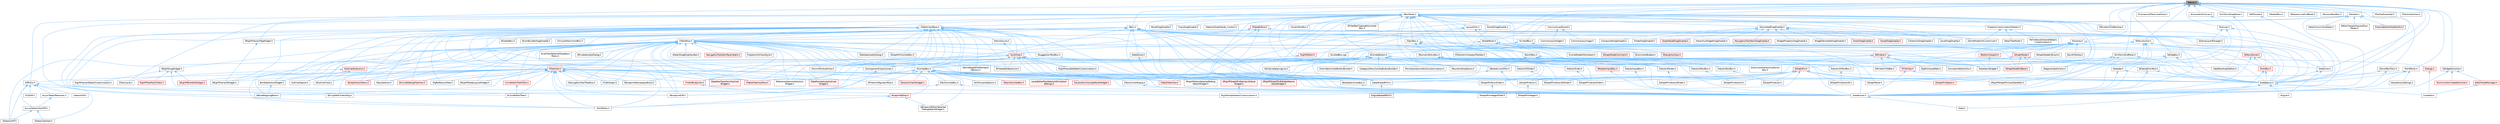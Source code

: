digraph "SPanel.h"
{
 // INTERACTIVE_SVG=YES
 // LATEX_PDF_SIZE
  bgcolor="transparent";
  edge [fontname=Helvetica,fontsize=10,labelfontname=Helvetica,labelfontsize=10];
  node [fontname=Helvetica,fontsize=10,shape=box,height=0.2,width=0.4];
  Node1 [id="Node000001",label="SPanel.h",height=0.2,width=0.4,color="gray40", fillcolor="grey60", style="filled", fontcolor="black",tooltip=" "];
  Node1 -> Node2 [id="edge1_Node000001_Node000002",dir="back",color="steelblue1",style="solid",tooltip=" "];
  Node2 [id="Node000002",label="SBox.h",height=0.2,width=0.4,color="grey40", fillcolor="white", style="filled",URL="$dd/d43/SBox_8h.html",tooltip=" "];
  Node2 -> Node3 [id="edge2_Node000002_Node000003",dir="back",color="steelblue1",style="solid",tooltip=" "];
  Node3 [id="Node000003",label="BrushBuilderDragDropOp.h",height=0.2,width=0.4,color="grey40", fillcolor="white", style="filled",URL="$d9/d56/BrushBuilderDragDropOp_8h.html",tooltip=" "];
  Node2 -> Node4 [id="edge3_Node000002_Node000004",dir="back",color="steelblue1",style="solid",tooltip=" "];
  Node4 [id="Node000004",label="GameModeInfoCustomizer.h",height=0.2,width=0.4,color="grey40", fillcolor="white", style="filled",URL="$d5/df3/GameModeInfoCustomizer_8h.html",tooltip=" "];
  Node2 -> Node5 [id="edge4_Node000002_Node000005",dir="back",color="steelblue1",style="solid",tooltip=" "];
  Node5 [id="Node000005",label="SComboBox.h",height=0.2,width=0.4,color="grey40", fillcolor="white", style="filled",URL="$d2/dd5/SComboBox_8h.html",tooltip=" "];
  Node5 -> Node6 [id="edge5_Node000005_Node000006",dir="back",color="steelblue1",style="solid",tooltip=" "];
  Node6 [id="Node000006",label="DataflowTransformOutliner\lWidget.h",height=0.2,width=0.4,color="red", fillcolor="#FFF0F0", style="filled",URL="$d8/df9/DataflowTransformOutlinerWidget_8h.html",tooltip=" "];
  Node5 -> Node8 [id="edge6_Node000005_Node000008",dir="back",color="steelblue1",style="solid",tooltip=" "];
  Node8 [id="Node000008",label="DataflowVerticesOutliner\lWidget.h",height=0.2,width=0.4,color="red", fillcolor="#FFF0F0", style="filled",URL="$dd/deb/DataflowVerticesOutlinerWidget_8h.html",tooltip=" "];
  Node5 -> Node9 [id="edge7_Node000005_Node000009",dir="back",color="steelblue1",style="solid",tooltip=" "];
  Node9 [id="Node000009",label="LevelEditorPlayNetworkEmulation\lSettings.h",height=0.2,width=0.4,color="red", fillcolor="#FFF0F0", style="filled",URL="$d4/d35/LevelEditorPlayNetworkEmulationSettings_8h.html",tooltip=" "];
  Node5 -> Node14 [id="edge8_Node000005_Node000014",dir="back",color="steelblue1",style="solid",tooltip=" "];
  Node14 [id="Node000014",label="SAudioOscilloscopePanelWidget.h",height=0.2,width=0.4,color="red", fillcolor="#FFF0F0", style="filled",URL="$db/d7e/SAudioOscilloscopePanelWidget_8h.html",tooltip=" "];
  Node5 -> Node17 [id="edge9_Node000005_Node000017",dir="back",color="steelblue1",style="solid",tooltip=" "];
  Node17 [id="Node000017",label="SBlueprintEditorSelected\lDebugObjectWidget.h",height=0.2,width=0.4,color="grey40", fillcolor="white", style="filled",URL="$de/d6c/SBlueprintEditorSelectedDebugObjectWidget_8h.html",tooltip=" "];
  Node5 -> Node18 [id="edge10_Node000005_Node000018",dir="back",color="steelblue1",style="solid",tooltip=" "];
  Node18 [id="Node000018",label="SCSVImportOptions.h",height=0.2,width=0.4,color="grey40", fillcolor="white", style="filled",URL="$d7/dfe/SCSVImportOptions_8h.html",tooltip=" "];
  Node5 -> Node19 [id="edge11_Node000005_Node000019",dir="back",color="steelblue1",style="solid",tooltip=" "];
  Node19 [id="Node000019",label="SEditableComboBox.h",height=0.2,width=0.4,color="grey40", fillcolor="white", style="filled",URL="$d0/d8c/SEditableComboBox_8h.html",tooltip=" "];
  Node19 -> Node20 [id="edge12_Node000019_Node000020",dir="back",color="steelblue1",style="solid",tooltip=" "];
  Node20 [id="Node000020",label="SlateExtras.h",height=0.2,width=0.4,color="grey40", fillcolor="white", style="filled",URL="$d8/dec/SlateExtras_8h.html",tooltip=" "];
  Node20 -> Node21 [id="edge13_Node000020_Node000021",dir="back",color="steelblue1",style="solid",tooltip=" "];
  Node21 [id="Node000021",label="Slate.h",height=0.2,width=0.4,color="grey40", fillcolor="white", style="filled",URL="$d2/dc0/Slate_8h.html",tooltip=" "];
  Node5 -> Node22 [id="edge14_Node000005_Node000022",dir="back",color="steelblue1",style="solid",tooltip=" "];
  Node22 [id="Node000022",label="SFilterConfiguratorRow.h",height=0.2,width=0.4,color="grey40", fillcolor="white", style="filled",URL="$d2/d18/SFilterConfiguratorRow_8h.html",tooltip=" "];
  Node5 -> Node23 [id="edge15_Node000005_Node000023",dir="back",color="steelblue1",style="solid",tooltip=" "];
  Node23 [id="Node000023",label="SNameComboBox.h",height=0.2,width=0.4,color="red", fillcolor="#FFF0F0", style="filled",URL="$d8/d4b/SNameComboBox_8h.html",tooltip=" "];
  Node5 -> Node26 [id="edge16_Node000005_Node000026",dir="back",color="steelblue1",style="solid",tooltip=" "];
  Node26 [id="Node000026",label="SRigVMEditorSelectedDebug\lObjectWidget.h",height=0.2,width=0.4,color="grey40", fillcolor="white", style="filled",URL="$d9/dcd/SRigVMEditorSelectedDebugObjectWidget_8h.html",tooltip=" "];
  Node5 -> Node27 [id="edge17_Node000005_Node000027",dir="back",color="steelblue1",style="solid",tooltip=" "];
  Node27 [id="Node000027",label="SRigVMGraphPinEditableName\lValueWidget.h",height=0.2,width=0.4,color="red", fillcolor="#FFF0F0", style="filled",URL="$da/d0c/SRigVMGraphPinEditableNameValueWidget_8h.html",tooltip=" "];
  Node5 -> Node30 [id="edge18_Node000005_Node000030",dir="back",color="steelblue1",style="solid",tooltip=" "];
  Node30 [id="Node000030",label="SRigVMGraphPinNameListValue\lWidget.h",height=0.2,width=0.4,color="red", fillcolor="#FFF0F0", style="filled",URL="$dc/dac/SRigVMGraphPinNameListValueWidget_8h.html",tooltip=" "];
  Node30 -> Node31 [id="edge19_Node000030_Node000031",dir="back",color="steelblue1",style="solid",tooltip=" "];
  Node31 [id="Node000031",label="RigVMGraphDetailCustomization.h",height=0.2,width=0.4,color="grey40", fillcolor="white", style="filled",URL="$da/d8c/RigVMGraphDetailCustomization_8h.html",tooltip=" "];
  Node5 -> Node34 [id="edge20_Node000005_Node000034",dir="back",color="steelblue1",style="solid",tooltip=" "];
  Node34 [id="Node000034",label="STableTreeView.h",height=0.2,width=0.4,color="red", fillcolor="#FFF0F0", style="filled",URL="$dd/d46/STableTreeView_8h.html",tooltip=" "];
  Node5 -> Node37 [id="edge21_Node000005_Node000037",dir="back",color="steelblue1",style="solid",tooltip=" "];
  Node37 [id="Node000037",label="STextComboBox.h",height=0.2,width=0.4,color="grey40", fillcolor="white", style="filled",URL="$d6/d14/STextComboBox_8h.html",tooltip=" "];
  Node37 -> Node38 [id="edge22_Node000037_Node000038",dir="back",color="steelblue1",style="solid",tooltip=" "];
  Node38 [id="Node000038",label="SFixupSelfContextDlg.h",height=0.2,width=0.4,color="grey40", fillcolor="white", style="filled",URL="$d5/da4/SFixupSelfContextDlg_8h.html",tooltip=" "];
  Node37 -> Node20 [id="edge23_Node000037_Node000020",dir="back",color="steelblue1",style="solid",tooltip=" "];
  Node5 -> Node39 [id="edge24_Node000005_Node000039",dir="back",color="steelblue1",style="solid",tooltip=" "];
  Node39 [id="Node000039",label="STextComboPopup.h",height=0.2,width=0.4,color="grey40", fillcolor="white", style="filled",URL="$d1/d76/STextComboPopup_8h.html",tooltip=" "];
  Node39 -> Node20 [id="edge25_Node000039_Node000020",dir="back",color="steelblue1",style="solid",tooltip=" "];
  Node5 -> Node40 [id="edge26_Node000005_Node000040",dir="back",color="steelblue1",style="solid",tooltip=" "];
  Node40 [id="Node000040",label="SelectionViewWidget.h",height=0.2,width=0.4,color="red", fillcolor="#FFF0F0", style="filled",URL="$dc/db5/SelectionViewWidget_8h.html",tooltip=" "];
  Node5 -> Node47 [id="edge27_Node000005_Node000047",dir="back",color="steelblue1",style="solid",tooltip=" "];
  Node47 [id="Node000047",label="SlateBasics.h",height=0.2,width=0.4,color="grey40", fillcolor="white", style="filled",URL="$da/d2f/SlateBasics_8h.html",tooltip=" "];
  Node47 -> Node48 [id="edge28_Node000047_Node000048",dir="back",color="steelblue1",style="solid",tooltip=" "];
  Node48 [id="Node000048",label="Engine.h",height=0.2,width=0.4,color="grey40", fillcolor="white", style="filled",URL="$d1/d34/Public_2Engine_8h.html",tooltip=" "];
  Node47 -> Node21 [id="edge29_Node000047_Node000021",dir="back",color="steelblue1",style="solid",tooltip=" "];
  Node47 -> Node20 [id="edge30_Node000047_Node000020",dir="back",color="steelblue1",style="solid",tooltip=" "];
  Node47 -> Node12 [id="edge31_Node000047_Node000012",dir="back",color="steelblue1",style="solid",tooltip=" "];
  Node12 [id="Node000012",label="UnrealEd.h",height=0.2,width=0.4,color="grey40", fillcolor="white", style="filled",URL="$d2/d5f/UnrealEd_8h.html",tooltip=" "];
  Node5 -> Node20 [id="edge32_Node000005_Node000020",dir="back",color="steelblue1",style="solid",tooltip=" "];
  Node5 -> Node49 [id="edge33_Node000005_Node000049",dir="back",color="steelblue1",style="solid",tooltip=" "];
  Node49 [id="Node000049",label="SlateSharedPCH.h",height=0.2,width=0.4,color="grey40", fillcolor="white", style="filled",URL="$d1/dfc/SlateSharedPCH_8h.html",tooltip=" "];
  Node49 -> Node50 [id="edge34_Node000049_Node000050",dir="back",color="steelblue1",style="solid",tooltip=" "];
  Node50 [id="Node000050",label="EngineSharedPCH.h",height=0.2,width=0.4,color="red", fillcolor="#FFF0F0", style="filled",URL="$dc/dbb/EngineSharedPCH_8h.html",tooltip=" "];
  Node2 -> Node51 [id="edge35_Node000002_Node000051",dir="back",color="steelblue1",style="solid",tooltip=" "];
  Node51 [id="Node000051",label="SEnableBox.h",height=0.2,width=0.4,color="grey40", fillcolor="white", style="filled",URL="$d4/d22/SEnableBox_8h.html",tooltip=" "];
  Node2 -> Node52 [id="edge36_Node000002_Node000052",dir="back",color="steelblue1",style="solid",tooltip=" "];
  Node52 [id="Node000052",label="SGameLayerManager.h",height=0.2,width=0.4,color="grey40", fillcolor="white", style="filled",URL="$da/d3a/SGameLayerManager_8h.html",tooltip=" "];
  Node2 -> Node53 [id="edge37_Node000002_Node000053",dir="back",color="steelblue1",style="solid",tooltip=" "];
  Node53 [id="Node000053",label="SGraphPinNum.h",height=0.2,width=0.4,color="grey40", fillcolor="white", style="filled",URL="$d7/da4/SGraphPinNum_8h.html",tooltip=" "];
  Node53 -> Node54 [id="edge38_Node000053_Node000054",dir="back",color="steelblue1",style="solid",tooltip=" "];
  Node54 [id="Node000054",label="SGraphPinInteger.h",height=0.2,width=0.4,color="grey40", fillcolor="white", style="filled",URL="$df/d54/SGraphPinInteger_8h.html",tooltip=" "];
  Node2 -> Node55 [id="edge39_Node000002_Node000055",dir="back",color="steelblue1",style="solid",tooltip=" "];
  Node55 [id="Node000055",label="SGraphPinNumSlider.h",height=0.2,width=0.4,color="grey40", fillcolor="white", style="filled",URL="$d5/d00/SGraphPinNumSlider_8h.html",tooltip=" "];
  Node55 -> Node56 [id="edge40_Node000055_Node000056",dir="back",color="steelblue1",style="solid",tooltip=" "];
  Node56 [id="Node000056",label="SGraphPinIntegerSlider.h",height=0.2,width=0.4,color="grey40", fillcolor="white", style="filled",URL="$da/d60/SGraphPinIntegerSlider_8h.html",tooltip=" "];
  Node2 -> Node57 [id="edge41_Node000002_Node000057",dir="back",color="steelblue1",style="solid",tooltip=" "];
  Node57 [id="Node000057",label="SGraphPinVector2DSlider.h",height=0.2,width=0.4,color="grey40", fillcolor="white", style="filled",URL="$d7/d05/SGraphPinVector2DSlider_8h.html",tooltip=" "];
  Node2 -> Node58 [id="edge42_Node000002_Node000058",dir="back",color="steelblue1",style="solid",tooltip=" "];
  Node58 [id="Node000058",label="SGraphPinVectorSlider.h",height=0.2,width=0.4,color="grey40", fillcolor="white", style="filled",URL="$dc/d38/SGraphPinVectorSlider_8h.html",tooltip=" "];
  Node2 -> Node59 [id="edge43_Node000002_Node000059",dir="back",color="steelblue1",style="solid",tooltip=" "];
  Node59 [id="Node000059",label="SLinkedBox.h",height=0.2,width=0.4,color="grey40", fillcolor="white", style="filled",URL="$d8/d89/SLinkedBox_8h.html",tooltip=" "];
  Node59 -> Node60 [id="edge44_Node000059_Node000060",dir="back",color="steelblue1",style="solid",tooltip=" "];
  Node60 [id="Node000060",label="MultiBox.h",height=0.2,width=0.4,color="red", fillcolor="#FFF0F0", style="filled",URL="$d5/d73/MultiBox_8h.html",tooltip=" "];
  Node60 -> Node47 [id="edge45_Node000060_Node000047",dir="back",color="steelblue1",style="solid",tooltip=" "];
  Node60 -> Node20 [id="edge46_Node000060_Node000020",dir="back",color="steelblue1",style="solid",tooltip=" "];
  Node59 -> Node90 [id="edge47_Node000059_Node000090",dir="back",color="steelblue1",style="solid",tooltip=" "];
  Node90 [id="Node000090",label="SLinkedBox.cpp",height=0.2,width=0.4,color="grey40", fillcolor="white", style="filled",URL="$de/dd2/SLinkedBox_8cpp.html",tooltip=" "];
  Node2 -> Node91 [id="edge48_Node000002_Node000091",dir="back",color="steelblue1",style="solid",tooltip=" "];
  Node91 [id="Node000091",label="SRigVMLogWidget.h",height=0.2,width=0.4,color="grey40", fillcolor="white", style="filled",URL="$d9/dab/SRigVMLogWidget_8h.html",tooltip=" "];
  Node91 -> Node31 [id="edge49_Node000091_Node000031",dir="back",color="steelblue1",style="solid",tooltip=" "];
  Node91 -> Node92 [id="edge50_Node000091_Node000092",dir="back",color="steelblue1",style="solid",tooltip=" "];
  Node92 [id="Node000092",label="RigVMTreeToolkitTask.h",height=0.2,width=0.4,color="red", fillcolor="#FFF0F0", style="filled",URL="$d1/dd5/RigVMTreeToolkitTask_8h.html",tooltip=" "];
  Node91 -> Node98 [id="edge51_Node000091_Node000098",dir="back",color="steelblue1",style="solid",tooltip=" "];
  Node98 [id="Node000098",label="RigVMVariantDetailCustomization.h",height=0.2,width=0.4,color="grey40", fillcolor="white", style="filled",URL="$d2/db8/RigVMVariantDetailCustomization_8h.html",tooltip=" "];
  Node91 -> Node94 [id="edge52_Node000091_Node000094",dir="back",color="steelblue1",style="solid",tooltip=" "];
  Node94 [id="Node000094",label="SRigVMBulkEditWidget.h",height=0.2,width=0.4,color="red", fillcolor="#FFF0F0", style="filled",URL="$d7/dab/SRigVMBulkEditWidget_8h.html",tooltip=" "];
  Node2 -> Node99 [id="edge53_Node000002_Node000099",dir="back",color="steelblue1",style="solid",tooltip=" "];
  Node99 [id="Node000099",label="SRigVMNodeLayoutWidget.h",height=0.2,width=0.4,color="grey40", fillcolor="white", style="filled",URL="$dc/da9/SRigVMNodeLayoutWidget_8h.html",tooltip=" "];
  Node2 -> Node100 [id="edge54_Node000002_Node000100",dir="back",color="steelblue1",style="solid",tooltip=" "];
  Node100 [id="Node000100",label="SRigVMVariantTagWidget.h",height=0.2,width=0.4,color="grey40", fillcolor="white", style="filled",URL="$d4/d38/SRigVMVariantTagWidget_8h.html",tooltip=" "];
  Node100 -> Node101 [id="edge55_Node000100_Node000101",dir="back",color="steelblue1",style="solid",tooltip=" "];
  Node101 [id="Node000101",label="SRigVMVariantWidget.h",height=0.2,width=0.4,color="grey40", fillcolor="white", style="filled",URL="$d5/d61/SRigVMVariantWidget_8h.html",tooltip=" "];
  Node2 -> Node101 [id="edge56_Node000002_Node000101",dir="back",color="steelblue1",style="solid",tooltip=" "];
  Node2 -> Node102 [id="edge57_Node000002_Node000102",dir="back",color="steelblue1",style="solid",tooltip=" "];
  Node102 [id="Node000102",label="SSafeZone.h",height=0.2,width=0.4,color="grey40", fillcolor="white", style="filled",URL="$df/de0/SSafeZone_8h.html",tooltip=" "];
  Node102 -> Node20 [id="edge58_Node000102_Node000020",dir="back",color="steelblue1",style="solid",tooltip=" "];
  Node2 -> Node103 [id="edge59_Node000002_Node000103",dir="back",color="steelblue1",style="solid",tooltip=" "];
  Node103 [id="Node000103",label="STableRow.h",height=0.2,width=0.4,color="grey40", fillcolor="white", style="filled",URL="$d8/d43/STableRow_8h.html",tooltip=" "];
  Node103 -> Node104 [id="edge60_Node000103_Node000104",dir="back",color="steelblue1",style="solid",tooltip=" "];
  Node104 [id="Node000104",label="BoneSelectionWidget.h",height=0.2,width=0.4,color="grey40", fillcolor="white", style="filled",URL="$d4/dd3/BoneSelectionWidget_8h.html",tooltip=" "];
  Node104 -> Node105 [id="edge61_Node000104_Node000105",dir="back",color="steelblue1",style="solid",tooltip=" "];
  Node105 [id="Node000105",label="SBoneMappingBase.h",height=0.2,width=0.4,color="grey40", fillcolor="white", style="filled",URL="$d7/d49/SBoneMappingBase_8h.html",tooltip=" "];
  Node103 -> Node106 [id="edge62_Node000103_Node000106",dir="back",color="steelblue1",style="solid",tooltip=" "];
  Node106 [id="Node000106",label="CurveEditorTreeTraits.h",height=0.2,width=0.4,color="red", fillcolor="#FFF0F0", style="filled",URL="$d4/d4a/CurveEditorTreeTraits_8h.html",tooltip=" "];
  Node106 -> Node107 [id="edge63_Node000106_Node000107",dir="back",color="steelblue1",style="solid",tooltip=" "];
  Node107 [id="Node000107",label="SCurveEditorTree.h",height=0.2,width=0.4,color="grey40", fillcolor="white", style="filled",URL="$da/da4/SCurveEditorTree_8h.html",tooltip=" "];
  Node103 -> Node6 [id="edge64_Node000103_Node000006",dir="back",color="steelblue1",style="solid",tooltip=" "];
  Node103 -> Node8 [id="edge65_Node000103_Node000008",dir="back",color="steelblue1",style="solid",tooltip=" "];
  Node103 -> Node110 [id="edge66_Node000103_Node000110",dir="back",color="steelblue1",style="solid",tooltip=" "];
  Node110 [id="Node000110",label="DlgReferenceTree.h",height=0.2,width=0.4,color="grey40", fillcolor="white", style="filled",URL="$db/dd3/DlgReferenceTree_8h.html",tooltip=" "];
  Node103 -> Node111 [id="edge67_Node000103_Node000111",dir="back",color="steelblue1",style="solid",tooltip=" "];
  Node111 [id="Node000111",label="FindInBlueprints.h",height=0.2,width=0.4,color="red", fillcolor="#FFF0F0", style="filled",URL="$d0/d27/FindInBlueprints_8h.html",tooltip=" "];
  Node111 -> Node112 [id="edge68_Node000111_Node000112",dir="back",color="steelblue1",style="solid",tooltip=" "];
  Node112 [id="Node000112",label="BlueprintEditor.h",height=0.2,width=0.4,color="red", fillcolor="#FFF0F0", style="filled",URL="$df/d7d/BlueprintEditor_8h.html",tooltip=" "];
  Node112 -> Node17 [id="edge69_Node000112_Node000017",dir="back",color="steelblue1",style="solid",tooltip=" "];
  Node112 -> Node120 [id="edge70_Node000112_Node000120",dir="back",color="steelblue1",style="solid",tooltip=" "];
  Node120 [id="Node000120",label="SSCSEditor.h",height=0.2,width=0.4,color="grey40", fillcolor="white", style="filled",URL="$d0/d2e/SSCSEditor_8h.html",tooltip=" "];
  Node103 -> Node128 [id="edge71_Node000103_Node000128",dir="back",color="steelblue1",style="solid",tooltip=" "];
  Node128 [id="Node000128",label="FindInGraph.h",height=0.2,width=0.4,color="grey40", fillcolor="white", style="filled",URL="$de/d36/FindInGraph_8h.html",tooltip=" "];
  Node103 -> Node129 [id="edge72_Node000103_Node000129",dir="back",color="steelblue1",style="solid",tooltip=" "];
  Node129 [id="Node000129",label="IDetailDragDropHandler.h",height=0.2,width=0.4,color="grey40", fillcolor="white", style="filled",URL="$dd/d80/IDetailDragDropHandler_8h.html",tooltip=" "];
  Node103 -> Node130 [id="edge73_Node000103_Node000130",dir="back",color="steelblue1",style="solid",tooltip=" "];
  Node130 [id="Node000130",label="IOutlinerExtension.h",height=0.2,width=0.4,color="red", fillcolor="#FFF0F0", style="filled",URL="$db/d1a/IOutlinerExtension_8h.html",tooltip=" "];
  Node130 -> Node176 [id="edge74_Node000130_Node000176",dir="back",color="steelblue1",style="solid",tooltip=" "];
  Node176 [id="Node000176",label="OutlinerSpacer.h",height=0.2,width=0.4,color="grey40", fillcolor="white", style="filled",URL="$dd/d3e/OutlinerSpacer_8h.html",tooltip=" "];
  Node130 -> Node178 [id="edge75_Node000130_Node000178",dir="back",color="steelblue1",style="solid",tooltip=" "];
  Node178 [id="Node000178",label="SOutlinerView.h",height=0.2,width=0.4,color="grey40", fillcolor="white", style="filled",URL="$d5/de1/SOutlinerView_8h.html",tooltip=" "];
  Node130 -> Node180 [id="edge76_Node000130_Node000180",dir="back",color="steelblue1",style="solid",tooltip=" "];
  Node180 [id="Node000180",label="STrackLane.h",height=0.2,width=0.4,color="grey40", fillcolor="white", style="filled",URL="$d2/d8f/STrackLane_8h.html",tooltip=" "];
  Node103 -> Node182 [id="edge77_Node000103_Node000182",dir="back",color="steelblue1",style="solid",tooltip=" "];
  Node182 [id="Node000182",label="NavigationToolItemParameters.h",height=0.2,width=0.4,color="red", fillcolor="#FFF0F0", style="filled",URL="$dd/d8c/NavigationToolItemParameters_8h.html",tooltip=" "];
  Node103 -> Node176 [id="edge78_Node000103_Node000176",dir="back",color="steelblue1",style="solid",tooltip=" "];
  Node103 -> Node185 [id="edge79_Node000103_Node000185",dir="back",color="steelblue1",style="solid",tooltip=" "];
  Node185 [id="Node000185",label="PropertyInfoViewStyle.h",height=0.2,width=0.4,color="grey40", fillcolor="white", style="filled",URL="$d0/da8/PropertyInfoViewStyle_8h.html",tooltip=" "];
  Node103 -> Node186 [id="edge80_Node000103_Node000186",dir="back",color="steelblue1",style="solid",tooltip=" "];
  Node186 [id="Node000186",label="ReferenceSectionSelection\lWidget.h",height=0.2,width=0.4,color="grey40", fillcolor="white", style="filled",URL="$db/d75/ReferenceSectionSelectionWidget_8h.html",tooltip=" "];
  Node103 -> Node187 [id="edge81_Node000103_Node000187",dir="back",color="steelblue1",style="solid",tooltip=" "];
  Node187 [id="Node000187",label="SAnimAttributeView.h",height=0.2,width=0.4,color="grey40", fillcolor="white", style="filled",URL="$df/d42/SAnimAttributeView_8h.html",tooltip=" "];
  Node103 -> Node188 [id="edge82_Node000103_Node000188",dir="back",color="steelblue1",style="solid",tooltip=" "];
  Node188 [id="Node000188",label="SBlueprintDiff.h",height=0.2,width=0.4,color="grey40", fillcolor="white", style="filled",URL="$de/d6d/SBlueprintDiff_8h.html",tooltip=" "];
  Node103 -> Node105 [id="edge83_Node000103_Node000105",dir="back",color="steelblue1",style="solid",tooltip=" "];
  Node103 -> Node5 [id="edge84_Node000103_Node000005",dir="back",color="steelblue1",style="solid",tooltip=" "];
  Node103 -> Node189 [id="edge85_Node000103_Node000189",dir="back",color="steelblue1",style="solid",tooltip=" "];
  Node189 [id="Node000189",label="SComponentClassCombo.h",height=0.2,width=0.4,color="grey40", fillcolor="white", style="filled",URL="$dc/df2/SComponentClassCombo_8h.html",tooltip=" "];
  Node189 -> Node120 [id="edge86_Node000189_Node000120",dir="back",color="steelblue1",style="solid",tooltip=" "];
  Node103 -> Node190 [id="edge87_Node000103_Node000190",dir="back",color="steelblue1",style="solid",tooltip=" "];
  Node190 [id="Node000190",label="SDeleteAssetsDialog.h",height=0.2,width=0.4,color="grey40", fillcolor="white", style="filled",URL="$d7/d0d/SDeleteAssetsDialog_8h.html",tooltip=" "];
  Node103 -> Node22 [id="edge88_Node000103_Node000022",dir="back",color="steelblue1",style="solid",tooltip=" "];
  Node103 -> Node191 [id="edge89_Node000103_Node000191",dir="back",color="steelblue1",style="solid",tooltip=" "];
  Node191 [id="Node000191",label="SFilterableObjectList.h",height=0.2,width=0.4,color="grey40", fillcolor="white", style="filled",URL="$dc/de4/SFilterableObjectList_8h.html",tooltip=" "];
  Node103 -> Node38 [id="edge90_Node000103_Node000038",dir="back",color="steelblue1",style="solid",tooltip=" "];
  Node103 -> Node192 [id="edge91_Node000103_Node000192",dir="back",color="steelblue1",style="solid",tooltip=" "];
  Node192 [id="Node000192",label="SGraphActionMenu.h",height=0.2,width=0.4,color="red", fillcolor="#FFF0F0", style="filled",URL="$d0/d9a/SGraphActionMenu_8h.html",tooltip=" "];
  Node103 -> Node200 [id="edge92_Node000103_Node000200",dir="back",color="steelblue1",style="solid",tooltip=" "];
  Node200 [id="Node000200",label="SGraphPinComboBox.h",height=0.2,width=0.4,color="grey40", fillcolor="white", style="filled",URL="$dc/d3f/SGraphPinComboBox_8h.html",tooltip=" "];
  Node103 -> Node201 [id="edge93_Node000103_Node000201",dir="back",color="steelblue1",style="solid",tooltip=" "];
  Node201 [id="Node000201",label="SKeySelector.h",height=0.2,width=0.4,color="grey40", fillcolor="white", style="filled",URL="$de/d62/SKeySelector_8h.html",tooltip=" "];
  Node103 -> Node202 [id="edge94_Node000103_Node000202",dir="back",color="steelblue1",style="solid",tooltip=" "];
  Node202 [id="Node000202",label="SKismetDebugTreeView.h",height=0.2,width=0.4,color="red", fillcolor="#FFF0F0", style="filled",URL="$dc/df5/SKismetDebugTreeView_8h.html",tooltip=" "];
  Node103 -> Node204 [id="edge95_Node000103_Node000204",dir="back",color="steelblue1",style="solid",tooltip=" "];
  Node204 [id="Node000204",label="SListView.h",height=0.2,width=0.4,color="red", fillcolor="#FFF0F0", style="filled",URL="$db/db5/SListView_8h.html",tooltip=" "];
  Node204 -> Node130 [id="edge96_Node000204_Node000130",dir="back",color="steelblue1",style="solid",tooltip=" "];
  Node204 -> Node186 [id="edge97_Node000204_Node000186",dir="back",color="steelblue1",style="solid",tooltip=" "];
  Node204 -> Node205 [id="edge98_Node000204_Node000205",dir="back",color="steelblue1",style="solid",tooltip=" "];
  Node205 [id="Node000205",label="RigVMVariableDetailCustomization.h",height=0.2,width=0.4,color="grey40", fillcolor="white", style="filled",URL="$d3/d24/RigVMVariableDetailCustomization_8h.html",tooltip=" "];
  Node204 -> Node187 [id="edge99_Node000204_Node000187",dir="back",color="steelblue1",style="solid",tooltip=" "];
  Node204 -> Node188 [id="edge100_Node000204_Node000188",dir="back",color="steelblue1",style="solid",tooltip=" "];
  Node204 -> Node5 [id="edge101_Node000204_Node000005",dir="back",color="steelblue1",style="solid",tooltip=" "];
  Node204 -> Node191 [id="edge102_Node000204_Node000191",dir="back",color="steelblue1",style="solid",tooltip=" "];
  Node204 -> Node27 [id="edge103_Node000204_Node000027",dir="back",color="steelblue1",style="solid",tooltip=" "];
  Node204 -> Node30 [id="edge104_Node000204_Node000030",dir="back",color="steelblue1",style="solid",tooltip=" "];
  Node204 -> Node207 [id="edge105_Node000204_Node000207",dir="back",color="steelblue1",style="solid",tooltip=" "];
  Node207 [id="Node000207",label="SSkeletonWidget.h",height=0.2,width=0.4,color="grey40", fillcolor="white", style="filled",URL="$dd/da7/SSkeletonWidget_8h.html",tooltip=" "];
  Node204 -> Node208 [id="edge106_Node000204_Node000208",dir="back",color="steelblue1",style="solid",tooltip=" "];
  Node208 [id="Node000208",label="STileView.h",height=0.2,width=0.4,color="red", fillcolor="#FFF0F0", style="filled",URL="$da/dd5/STileView_8h.html",tooltip=" "];
  Node208 -> Node47 [id="edge107_Node000208_Node000047",dir="back",color="steelblue1",style="solid",tooltip=" "];
  Node208 -> Node20 [id="edge108_Node000208_Node000020",dir="back",color="steelblue1",style="solid",tooltip=" "];
  Node204 -> Node210 [id="edge109_Node000204_Node000210",dir="back",color="steelblue1",style="solid",tooltip=" "];
  Node210 [id="Node000210",label="STreeView.h",height=0.2,width=0.4,color="red", fillcolor="#FFF0F0", style="filled",URL="$de/dea/STreeView_8h.html",tooltip=" "];
  Node210 -> Node104 [id="edge110_Node000210_Node000104",dir="back",color="steelblue1",style="solid",tooltip=" "];
  Node210 -> Node106 [id="edge111_Node000210_Node000106",dir="back",color="steelblue1",style="solid",tooltip=" "];
  Node210 -> Node6 [id="edge112_Node000210_Node000006",dir="back",color="steelblue1",style="solid",tooltip=" "];
  Node210 -> Node8 [id="edge113_Node000210_Node000008",dir="back",color="steelblue1",style="solid",tooltip=" "];
  Node210 -> Node212 [id="edge114_Node000210_Node000212",dir="back",color="steelblue1",style="solid",tooltip=" "];
  Node212 [id="Node000212",label="DiffUtils.h",height=0.2,width=0.4,color="grey40", fillcolor="white", style="filled",URL="$d4/d91/DiffUtils_8h.html",tooltip=" "];
  Node212 -> Node213 [id="edge115_Node000212_Node000213",dir="back",color="steelblue1",style="solid",tooltip=" "];
  Node213 [id="Node000213",label="AsyncDetailViewDiff.h",height=0.2,width=0.4,color="grey40", fillcolor="white", style="filled",URL="$dc/d54/AsyncDetailViewDiff_8h.html",tooltip=" "];
  Node213 -> Node214 [id="edge116_Node000213_Node000214",dir="back",color="steelblue1",style="solid",tooltip=" "];
  Node214 [id="Node000214",label="SDetailsDiff.h",height=0.2,width=0.4,color="grey40", fillcolor="white", style="filled",URL="$da/d09/SDetailsDiff_8h.html",tooltip=" "];
  Node213 -> Node215 [id="edge117_Node000213_Node000215",dir="back",color="steelblue1",style="solid",tooltip=" "];
  Node215 [id="Node000215",label="SDetailsSplitter.h",height=0.2,width=0.4,color="grey40", fillcolor="white", style="filled",URL="$d5/de5/SDetailsSplitter_8h.html",tooltip=" "];
  Node212 -> Node216 [id="edge118_Node000212_Node000216",dir="back",color="steelblue1",style="solid",tooltip=" "];
  Node216 [id="Node000216",label="AsyncTreeDifferences.h",height=0.2,width=0.4,color="grey40", fillcolor="white", style="filled",URL="$dd/d63/AsyncTreeDifferences_8h.html",tooltip=" "];
  Node216 -> Node213 [id="edge119_Node000216_Node000213",dir="back",color="steelblue1",style="solid",tooltip=" "];
  Node212 -> Node217 [id="edge120_Node000212_Node000217",dir="back",color="steelblue1",style="solid",tooltip=" "];
  Node217 [id="Node000217",label="DetailsDiff.h",height=0.2,width=0.4,color="grey40", fillcolor="white", style="filled",URL="$de/dfc/DetailsDiff_8h.html",tooltip=" "];
  Node212 -> Node188 [id="edge121_Node000212_Node000188",dir="back",color="steelblue1",style="solid",tooltip=" "];
  Node212 -> Node218 [id="edge122_Node000212_Node000218",dir="back",color="steelblue1",style="solid",tooltip=" "];
  Node218 [id="Node000218",label="SCSDiff.h",height=0.2,width=0.4,color="grey40", fillcolor="white", style="filled",URL="$da/dc5/SCSDiff_8h.html",tooltip=" "];
  Node212 -> Node214 [id="edge123_Node000212_Node000214",dir="back",color="steelblue1",style="solid",tooltip=" "];
  Node212 -> Node215 [id="edge124_Node000212_Node000215",dir="back",color="steelblue1",style="solid",tooltip=" "];
  Node210 -> Node110 [id="edge125_Node000210_Node000110",dir="back",color="steelblue1",style="solid",tooltip=" "];
  Node210 -> Node111 [id="edge126_Node000210_Node000111",dir="back",color="steelblue1",style="solid",tooltip=" "];
  Node210 -> Node128 [id="edge127_Node000210_Node000128",dir="back",color="steelblue1",style="solid",tooltip=" "];
  Node210 -> Node186 [id="edge128_Node000210_Node000186",dir="back",color="steelblue1",style="solid",tooltip=" "];
  Node210 -> Node188 [id="edge129_Node000210_Node000188",dir="back",color="steelblue1",style="solid",tooltip=" "];
  Node210 -> Node222 [id="edge130_Node000210_Node000222",dir="back",color="steelblue1",style="solid",tooltip=" "];
  Node222 [id="Node000222",label="SBlueprintNamespaceEntry.h",height=0.2,width=0.4,color="grey40", fillcolor="white", style="filled",URL="$d4/d22/SBlueprintNamespaceEntry_8h.html",tooltip=" "];
  Node210 -> Node107 [id="edge131_Node000210_Node000107",dir="back",color="steelblue1",style="solid",tooltip=" "];
  Node210 -> Node192 [id="edge132_Node000210_Node000192",dir="back",color="steelblue1",style="solid",tooltip=" "];
  Node210 -> Node201 [id="edge133_Node000210_Node000201",dir="back",color="steelblue1",style="solid",tooltip=" "];
  Node210 -> Node202 [id="edge134_Node000210_Node000202",dir="back",color="steelblue1",style="solid",tooltip=" "];
  Node210 -> Node224 [id="edge135_Node000210_Node000224",dir="back",color="steelblue1",style="solid",tooltip=" "];
  Node224 [id="Node000224",label="SNavigationToolTreeRow.h",height=0.2,width=0.4,color="grey40", fillcolor="white", style="filled",URL="$de/d20/SNavigationToolTreeRow_8h.html",tooltip=" "];
  Node210 -> Node178 [id="edge136_Node000210_Node000178",dir="back",color="steelblue1",style="solid",tooltip=" "];
  Node210 -> Node94 [id="edge137_Node000210_Node000094",dir="back",color="steelblue1",style="solid",tooltip=" "];
  Node210 -> Node99 [id="edge138_Node000210_Node000099",dir="back",color="steelblue1",style="solid",tooltip=" "];
  Node210 -> Node101 [id="edge139_Node000210_Node000101",dir="back",color="steelblue1",style="solid",tooltip=" "];
  Node210 -> Node120 [id="edge140_Node000210_Node000120",dir="back",color="steelblue1",style="solid",tooltip=" "];
  Node210 -> Node34 [id="edge141_Node000210_Node000034",dir="back",color="steelblue1",style="solid",tooltip=" "];
  Node210 -> Node227 [id="edge142_Node000210_Node000227",dir="back",color="steelblue1",style="solid",tooltip=" "];
  Node227 [id="Node000227",label="STableTreeViewRow.h",height=0.2,width=0.4,color="red", fillcolor="#FFF0F0", style="filled",URL="$d9/dcd/STableTreeViewRow_8h.html",tooltip=" "];
  Node210 -> Node47 [id="edge143_Node000210_Node000047",dir="back",color="steelblue1",style="solid",tooltip=" "];
  Node210 -> Node20 [id="edge144_Node000210_Node000020",dir="back",color="steelblue1",style="solid",tooltip=" "];
  Node210 -> Node49 [id="edge145_Node000210_Node000049",dir="back",color="steelblue1",style="solid",tooltip=" "];
  Node204 -> Node47 [id="edge146_Node000204_Node000047",dir="back",color="steelblue1",style="solid",tooltip=" "];
  Node204 -> Node20 [id="edge147_Node000204_Node000020",dir="back",color="steelblue1",style="solid",tooltip=" "];
  Node204 -> Node49 [id="edge148_Node000204_Node000049",dir="back",color="steelblue1",style="solid",tooltip=" "];
  Node103 -> Node231 [id="edge149_Node000103_Node000231",dir="back",color="steelblue1",style="solid",tooltip=" "];
  Node231 [id="Node000231",label="SListViewSelectorDropdown\lMenu.h",height=0.2,width=0.4,color="grey40", fillcolor="white", style="filled",URL="$d4/dc9/SListViewSelectorDropdownMenu_8h.html",tooltip=" "];
  Node103 -> Node224 [id="edge150_Node000103_Node000224",dir="back",color="steelblue1",style="solid",tooltip=" "];
  Node103 -> Node178 [id="edge151_Node000103_Node000178",dir="back",color="steelblue1",style="solid",tooltip=" "];
  Node103 -> Node232 [id="edge152_Node000103_Node000232",dir="back",color="steelblue1",style="solid",tooltip=" "];
  Node232 [id="Node000232",label="SPrivateAssetsDialog.h",height=0.2,width=0.4,color="grey40", fillcolor="white", style="filled",URL="$d2/dba/SPrivateAssetsDialog_8h.html",tooltip=" "];
  Node103 -> Node120 [id="edge153_Node000103_Node000120",dir="back",color="steelblue1",style="solid",tooltip=" "];
  Node103 -> Node207 [id="edge154_Node000103_Node000207",dir="back",color="steelblue1",style="solid",tooltip=" "];
  Node103 -> Node233 [id="edge155_Node000103_Node000233",dir="back",color="steelblue1",style="solid",tooltip=" "];
  Node233 [id="Node000233",label="SSkinWeightProfileImport\lOptions.h",height=0.2,width=0.4,color="grey40", fillcolor="white", style="filled",URL="$d9/d21/SSkinWeightProfileImportOptions_8h.html",tooltip=" "];
  Node103 -> Node234 [id="edge156_Node000103_Node000234",dir="back",color="steelblue1",style="solid",tooltip=" "];
  Node234 [id="Node000234",label="SSuggestionTextBox.h",height=0.2,width=0.4,color="grey40", fillcolor="white", style="filled",URL="$d1/df9/SSuggestionTextBox_8h.html",tooltip=" "];
  Node234 -> Node20 [id="edge157_Node000234_Node000020",dir="back",color="steelblue1",style="solid",tooltip=" "];
  Node103 -> Node227 [id="edge158_Node000103_Node000227",dir="back",color="steelblue1",style="solid",tooltip=" "];
  Node103 -> Node210 [id="edge159_Node000103_Node000210",dir="back",color="steelblue1",style="solid",tooltip=" "];
  Node103 -> Node40 [id="edge160_Node000103_Node000040",dir="back",color="steelblue1",style="solid",tooltip=" "];
  Node103 -> Node47 [id="edge161_Node000103_Node000047",dir="back",color="steelblue1",style="solid",tooltip=" "];
  Node103 -> Node20 [id="edge162_Node000103_Node000020",dir="back",color="steelblue1",style="solid",tooltip=" "];
  Node103 -> Node49 [id="edge163_Node000103_Node000049",dir="back",color="steelblue1",style="solid",tooltip=" "];
  Node2 -> Node235 [id="edge164_Node000002_Node000235",dir="back",color="steelblue1",style="solid",tooltip=" "];
  Node235 [id="Node000235",label="SVector4Slider.h",height=0.2,width=0.4,color="grey40", fillcolor="white", style="filled",URL="$d4/dec/SVector4Slider_8h.html",tooltip=" "];
  Node235 -> Node236 [id="edge165_Node000235_Node000236",dir="back",color="steelblue1",style="solid",tooltip=" "];
  Node236 [id="Node000236",label="SGraphPinVector4Slider.h",height=0.2,width=0.4,color="grey40", fillcolor="white", style="filled",URL="$d9/db8/SGraphPinVector4Slider_8h.html",tooltip=" "];
  Node2 -> Node237 [id="edge166_Node000002_Node000237",dir="back",color="steelblue1",style="solid",tooltip=" "];
  Node237 [id="Node000237",label="SVisualAttachmentBox.h",height=0.2,width=0.4,color="grey40", fillcolor="white", style="filled",URL="$d1/d32/SVisualAttachmentBox_8h.html",tooltip=" "];
  Node2 -> Node238 [id="edge167_Node000002_Node000238",dir="back",color="steelblue1",style="solid",tooltip=" "];
  Node238 [id="Node000238",label="SWindowTitleBar.h",height=0.2,width=0.4,color="grey40", fillcolor="white", style="filled",URL="$d0/dce/SWindowTitleBar_8h.html",tooltip=" "];
  Node2 -> Node47 [id="edge168_Node000002_Node000047",dir="back",color="steelblue1",style="solid",tooltip=" "];
  Node2 -> Node20 [id="edge169_Node000002_Node000020",dir="back",color="steelblue1",style="solid",tooltip=" "];
  Node2 -> Node49 [id="edge170_Node000002_Node000049",dir="back",color="steelblue1",style="solid",tooltip=" "];
  Node1 -> Node239 [id="edge171_Node000001_Node000239",dir="back",color="steelblue1",style="solid",tooltip=" "];
  Node239 [id="Node000239",label="SBoxPanel.h",height=0.2,width=0.4,color="grey40", fillcolor="white", style="filled",URL="$d8/de6/SBoxPanel_8h.html",tooltip=" "];
  Node239 -> Node240 [id="edge172_Node000239_Node000240",dir="back",color="steelblue1",style="solid",tooltip=" "];
  Node240 [id="Node000240",label="BoneDragDropOp.h",height=0.2,width=0.4,color="grey40", fillcolor="white", style="filled",URL="$d9/dba/BoneDragDropOp_8h.html",tooltip=" "];
  Node239 -> Node241 [id="edge173_Node000239_Node000241",dir="back",color="steelblue1",style="solid",tooltip=" "];
  Node241 [id="Node000241",label="ClassDragDropOp.h",height=0.2,width=0.4,color="grey40", fillcolor="white", style="filled",URL="$d5/d37/ClassDragDropOp_8h.html",tooltip=" "];
  Node239 -> Node242 [id="edge174_Node000239_Node000242",dir="back",color="steelblue1",style="solid",tooltip=" "];
  Node242 [id="Node000242",label="CommonLoadGuard.h",height=0.2,width=0.4,color="grey40", fillcolor="white", style="filled",URL="$d1/da1/CommonLoadGuard_8h.html",tooltip=" "];
  Node242 -> Node243 [id="edge175_Node000242_Node000243",dir="back",color="steelblue1",style="solid",tooltip=" "];
  Node243 [id="Node000243",label="CommonLazyImage.h",height=0.2,width=0.4,color="grey40", fillcolor="white", style="filled",URL="$d2/d74/CommonLazyImage_8h.html",tooltip=" "];
  Node242 -> Node244 [id="edge176_Node000242_Node000244",dir="back",color="steelblue1",style="solid",tooltip=" "];
  Node244 [id="Node000244",label="CommonLazyWidget.h",height=0.2,width=0.4,color="grey40", fillcolor="white", style="filled",URL="$d2/db7/CommonLazyWidget_8h.html",tooltip=" "];
  Node239 -> Node245 [id="edge177_Node000239_Node000245",dir="back",color="steelblue1",style="solid",tooltip=" "];
  Node245 [id="Node000245",label="DecoratedDragDropOp.h",height=0.2,width=0.4,color="grey40", fillcolor="white", style="filled",URL="$d6/d6a/DecoratedDragDropOp_8h.html",tooltip=" "];
  Node245 -> Node246 [id="edge178_Node000245_Node000246",dir="back",color="steelblue1",style="solid",tooltip=" "];
  Node246 [id="Node000246",label="ActorDragDropOp.h",height=0.2,width=0.4,color="red", fillcolor="#FFF0F0", style="filled",URL="$dd/d1a/ActorDragDropOp_8h.html",tooltip=" "];
  Node245 -> Node248 [id="edge179_Node000245_Node000248",dir="back",color="steelblue1",style="solid",tooltip=" "];
  Node248 [id="Node000248",label="AssetDragDropOp.h",height=0.2,width=0.4,color="red", fillcolor="#FFF0F0", style="filled",URL="$df/dda/AssetDragDropOp_8h.html",tooltip=" "];
  Node245 -> Node250 [id="edge180_Node000245_Node000250",dir="back",color="steelblue1",style="solid",tooltip=" "];
  Node250 [id="Node000250",label="CollectionDragDropOp.h",height=0.2,width=0.4,color="grey40", fillcolor="white", style="filled",URL="$d6/d23/CollectionDragDropOp_8h.html",tooltip=" "];
  Node245 -> Node251 [id="edge181_Node000245_Node000251",dir="back",color="steelblue1",style="solid",tooltip=" "];
  Node251 [id="Node000251",label="CompositeDragDropOp.h",height=0.2,width=0.4,color="grey40", fillcolor="white", style="filled",URL="$dd/d84/CompositeDragDropOp_8h.html",tooltip=" "];
  Node245 -> Node252 [id="edge182_Node000245_Node000252",dir="back",color="steelblue1",style="solid",tooltip=" "];
  Node252 [id="Node000252",label="FolderDragDropOp.h",height=0.2,width=0.4,color="grey40", fillcolor="white", style="filled",URL="$d9/d22/FolderDragDropOp_8h.html",tooltip=" "];
  Node245 -> Node253 [id="edge183_Node000245_Node000253",dir="back",color="steelblue1",style="solid",tooltip=" "];
  Node253 [id="Node000253",label="GraphNodeDragDropOp.h",height=0.2,width=0.4,color="red", fillcolor="#FFF0F0", style="filled",URL="$d3/dbf/GraphNodeDragDropOp_8h.html",tooltip=" "];
  Node245 -> Node254 [id="edge184_Node000245_Node000254",dir="back",color="steelblue1",style="solid",tooltip=" "];
  Node254 [id="Node000254",label="HierarchyWidgetDragDropOp.h",height=0.2,width=0.4,color="grey40", fillcolor="white", style="filled",URL="$dd/dee/HierarchyWidgetDragDropOp_8h.html",tooltip=" "];
  Node245 -> Node255 [id="edge185_Node000245_Node000255",dir="back",color="steelblue1",style="solid",tooltip=" "];
  Node255 [id="Node000255",label="LevelDragDropOp.h",height=0.2,width=0.4,color="grey40", fillcolor="white", style="filled",URL="$dc/da5/LevelDragDropOp_8h.html",tooltip=" "];
  Node245 -> Node256 [id="edge186_Node000245_Node000256",dir="back",color="steelblue1",style="solid",tooltip=" "];
  Node256 [id="Node000256",label="NavigationToolItemDragDropOp.h",height=0.2,width=0.4,color="red", fillcolor="#FFF0F0", style="filled",URL="$d5/ddf/NavigationToolItemDragDropOp_8h.html",tooltip=" "];
  Node245 -> Node259 [id="edge187_Node000245_Node000259",dir="back",color="steelblue1",style="solid",tooltip=" "];
  Node259 [id="Node000259",label="WidgetPropertyDragDropOp.h",height=0.2,width=0.4,color="grey40", fillcolor="white", style="filled",URL="$dc/d6e/WidgetPropertyDragDropOp_8h.html",tooltip=" "];
  Node245 -> Node260 [id="edge188_Node000245_Node000260",dir="back",color="steelblue1",style="solid",tooltip=" "];
  Node260 [id="Node000260",label="WidgetTemplateDragDropOp.h",height=0.2,width=0.4,color="grey40", fillcolor="white", style="filled",URL="$dc/d8f/WidgetTemplateDragDropOp_8h.html",tooltip=" "];
  Node239 -> Node212 [id="edge189_Node000239_Node000212",dir="back",color="steelblue1",style="solid",tooltip=" "];
  Node239 -> Node4 [id="edge190_Node000239_Node000004",dir="back",color="steelblue1",style="solid",tooltip=" "];
  Node239 -> Node261 [id="edge191_Node000239_Node000261",dir="back",color="steelblue1",style="solid",tooltip=" "];
  Node261 [id="Node000261",label="LayoutUtils.h",height=0.2,width=0.4,color="grey40", fillcolor="white", style="filled",URL="$d2/d09/LayoutUtils_8h.html",tooltip=" "];
  Node261 -> Node90 [id="edge192_Node000261_Node000090",dir="back",color="steelblue1",style="solid",tooltip=" "];
  Node261 -> Node262 [id="edge193_Node000261_Node000262",dir="back",color="steelblue1",style="solid",tooltip=" "];
  Node262 [id="Node000262",label="SNodePanel.h",height=0.2,width=0.4,color="grey40", fillcolor="white", style="filled",URL="$da/db1/SNodePanel_8h.html",tooltip=" "];
  Node262 -> Node263 [id="edge194_Node000262_Node000263",dir="back",color="steelblue1",style="solid",tooltip=" "];
  Node263 [id="Node000263",label="KismetNodeInfoContext.h",height=0.2,width=0.4,color="grey40", fillcolor="white", style="filled",URL="$d3/dfc/KismetNodeInfoContext_8h.html",tooltip=" "];
  Node262 -> Node198 [id="edge195_Node000262_Node000198",dir="back",color="steelblue1",style="solid",tooltip=" "];
  Node198 [id="Node000198",label="RigVMEditor.h",height=0.2,width=0.4,color="red", fillcolor="#FFF0F0", style="filled",URL="$d3/d13/RigVMEditor_8h.html",tooltip=" "];
  Node198 -> Node26 [id="edge196_Node000198_Node000026",dir="back",color="steelblue1",style="solid",tooltip=" "];
  Node262 -> Node264 [id="edge197_Node000262_Node000264",dir="back",color="steelblue1",style="solid",tooltip=" "];
  Node264 [id="Node000264",label="SCommentBubble.h",height=0.2,width=0.4,color="grey40", fillcolor="white", style="filled",URL="$d9/d84/SCommentBubble_8h.html",tooltip=" "];
  Node262 -> Node265 [id="edge198_Node000262_Node000265",dir="back",color="steelblue1",style="solid",tooltip=" "];
  Node265 [id="Node000265",label="SDesignSurface.h",height=0.2,width=0.4,color="red", fillcolor="#FFF0F0", style="filled",URL="$d0/d2a/SDesignSurface_8h.html",tooltip=" "];
  Node262 -> Node266 [id="edge199_Node000262_Node000266",dir="back",color="steelblue1",style="solid",tooltip=" "];
  Node266 [id="Node000266",label="SGraphNode.h",height=0.2,width=0.4,color="red", fillcolor="#FFF0F0", style="filled",URL="$d2/d30/SGraphNode_8h.html",tooltip=" "];
  Node266 -> Node65 [id="edge200_Node000266_Node000065",dir="back",color="steelblue1",style="solid",tooltip=" "];
  Node65 [id="Node000065",label="DataflowGraphEditor.h",height=0.2,width=0.4,color="grey40", fillcolor="white", style="filled",URL="$d4/dfa/DataflowGraphEditor_8h.html",tooltip=" "];
  Node266 -> Node274 [id="edge201_Node000266_Node000274",dir="back",color="steelblue1",style="solid",tooltip=" "];
  Node274 [id="Node000274",label="SGraphNodeK2Base.h",height=0.2,width=0.4,color="red", fillcolor="#FFF0F0", style="filled",URL="$de/d4a/SGraphNodeK2Base_8h.html",tooltip=" "];
  Node266 -> Node283 [id="edge202_Node000266_Node000283",dir="back",color="steelblue1",style="solid",tooltip=" "];
  Node283 [id="Node000283",label="SGraphPanel.h",height=0.2,width=0.4,color="grey40", fillcolor="white", style="filled",URL="$d2/dcf/SGraphPanel_8h.html",tooltip=" "];
  Node266 -> Node284 [id="edge203_Node000266_Node000284",dir="back",color="steelblue1",style="solid",tooltip=" "];
  Node284 [id="Node000284",label="SGraphPin.h",height=0.2,width=0.4,color="red", fillcolor="#FFF0F0", style="filled",URL="$d1/dd1/SGraphPin_8h.html",tooltip=" "];
  Node284 -> Node31 [id="edge204_Node000284_Node000031",dir="back",color="steelblue1",style="solid",tooltip=" "];
  Node284 -> Node283 [id="edge205_Node000284_Node000283",dir="back",color="steelblue1",style="solid",tooltip=" "];
  Node284 -> Node53 [id="edge206_Node000284_Node000053",dir="back",color="steelblue1",style="solid",tooltip=" "];
  Node284 -> Node55 [id="edge207_Node000284_Node000055",dir="back",color="steelblue1",style="solid",tooltip=" "];
  Node284 -> Node296 [id="edge208_Node000284_Node000296",dir="back",color="steelblue1",style="solid",tooltip=" "];
  Node296 [id="Node000296",label="SGraphPinObject.h",height=0.2,width=0.4,color="red", fillcolor="#FFF0F0", style="filled",URL="$da/dd6/SGraphPinObject_8h.html",tooltip=" "];
  Node284 -> Node300 [id="edge209_Node000284_Node000300",dir="back",color="steelblue1",style="solid",tooltip=" "];
  Node300 [id="Node000300",label="SGraphPinVector.h",height=0.2,width=0.4,color="grey40", fillcolor="white", style="filled",URL="$d8/de7/SGraphPinVector_8h.html",tooltip=" "];
  Node284 -> Node301 [id="edge210_Node000284_Node000301",dir="back",color="steelblue1",style="solid",tooltip=" "];
  Node301 [id="Node000301",label="SGraphPinVector2D.h",height=0.2,width=0.4,color="grey40", fillcolor="white", style="filled",URL="$d7/d67/SGraphPinVector2D_8h.html",tooltip=" "];
  Node284 -> Node57 [id="edge211_Node000284_Node000057",dir="back",color="steelblue1",style="solid",tooltip=" "];
  Node284 -> Node302 [id="edge212_Node000284_Node000302",dir="back",color="steelblue1",style="solid",tooltip=" "];
  Node302 [id="Node000302",label="SGraphPinVector4.h",height=0.2,width=0.4,color="grey40", fillcolor="white", style="filled",URL="$d4/d94/SGraphPinVector4_8h.html",tooltip=" "];
  Node284 -> Node236 [id="edge213_Node000284_Node000236",dir="back",color="steelblue1",style="solid",tooltip=" "];
  Node284 -> Node58 [id="edge214_Node000284_Node000058",dir="back",color="steelblue1",style="solid",tooltip=" "];
  Node284 -> Node308 [id="edge215_Node000284_Node000308",dir="back",color="steelblue1",style="solid",tooltip=" "];
  Node308 [id="Node000308",label="SRigVMGraphPinUserDataPath.h",height=0.2,width=0.4,color="grey40", fillcolor="white", style="filled",URL="$d5/d31/SRigVMGraphPinUserDataPath_8h.html",tooltip=" "];
  Node262 -> Node280 [id="edge216_Node000262_Node000280",dir="back",color="steelblue1",style="solid",tooltip=" "];
  Node280 [id="Node000280",label="SGraphNodeComment.h",height=0.2,width=0.4,color="red", fillcolor="#FFF0F0", style="filled",URL="$d7/db6/SGraphNodeComment_8h.html",tooltip=" "];
  Node262 -> Node274 [id="edge217_Node000262_Node000274",dir="back",color="steelblue1",style="solid",tooltip=" "];
  Node262 -> Node283 [id="edge218_Node000262_Node000283",dir="back",color="steelblue1",style="solid",tooltip=" "];
  Node261 -> Node313 [id="edge219_Node000261_Node000313",dir="back",color="steelblue1",style="solid",tooltip=" "];
  Node313 [id="Node000313",label="SlateCore.h",height=0.2,width=0.4,color="grey40", fillcolor="white", style="filled",URL="$dc/d03/SlateCore_8h.html",tooltip=" "];
  Node313 -> Node48 [id="edge220_Node000313_Node000048",dir="back",color="steelblue1",style="solid",tooltip=" "];
  Node313 -> Node47 [id="edge221_Node000313_Node000047",dir="back",color="steelblue1",style="solid",tooltip=" "];
  Node261 -> Node49 [id="edge222_Node000261_Node000049",dir="back",color="steelblue1",style="solid",tooltip=" "];
  Node239 -> Node255 [id="edge223_Node000239_Node000255",dir="back",color="steelblue1",style="solid",tooltip=" "];
  Node239 -> Node314 [id="edge224_Node000239_Node000314",dir="back",color="steelblue1",style="solid",tooltip=" "];
  Node314 [id="Node000314",label="MaterialGraphNode_Custom.h",height=0.2,width=0.4,color="grey40", fillcolor="white", style="filled",URL="$d5/d6c/MaterialGraphNode__Custom_8h.html",tooltip=" "];
  Node239 -> Node315 [id="edge225_Node000239_Node000315",dir="back",color="steelblue1",style="solid",tooltip=" "];
  Node315 [id="Node000315",label="PropertyCustomizationHelpers.h",height=0.2,width=0.4,color="grey40", fillcolor="white", style="filled",URL="$d7/dd0/PropertyCustomizationHelpers_8h.html",tooltip=" "];
  Node315 -> Node316 [id="edge226_Node000315_Node000316",dir="back",color="steelblue1",style="solid",tooltip=" "];
  Node316 [id="Node000316",label="DetailTreeNode.h",height=0.2,width=0.4,color="grey40", fillcolor="white", style="filled",URL="$d8/d32/DetailTreeNode_8h.html",tooltip=" "];
  Node315 -> Node4 [id="edge227_Node000315_Node000004",dir="back",color="steelblue1",style="solid",tooltip=" "];
  Node315 -> Node317 [id="edge228_Node000315_Node000317",dir="back",color="steelblue1",style="solid",tooltip=" "];
  Node317 [id="Node000317",label="PerlinNoiseChannelDetails\lCustomization.h",height=0.2,width=0.4,color="grey40", fillcolor="white", style="filled",URL="$d6/df3/PerlinNoiseChannelDetailsCustomization_8h.html",tooltip=" "];
  Node239 -> Node318 [id="edge229_Node000239_Node000318",dir="back",color="steelblue1",style="solid",tooltip=" "];
  Node318 [id="Node000318",label="SAudioTextBox.h",height=0.2,width=0.4,color="grey40", fillcolor="white", style="filled",URL="$da/da3/SAudioTextBox_8h.html",tooltip=" "];
  Node239 -> Node319 [id="edge230_Node000239_Node000319",dir="back",color="steelblue1",style="solid",tooltip=" "];
  Node319 [id="Node000319",label="SBreadcrumbTrail.h",height=0.2,width=0.4,color="grey40", fillcolor="white", style="filled",URL="$d4/de2/SBreadcrumbTrail_8h.html",tooltip=" "];
  Node319 -> Node34 [id="edge231_Node000319_Node000034",dir="back",color="steelblue1",style="solid",tooltip=" "];
  Node319 -> Node20 [id="edge232_Node000319_Node000020",dir="back",color="steelblue1",style="solid",tooltip=" "];
  Node239 -> Node320 [id="edge233_Node000239_Node000320",dir="back",color="steelblue1",style="solid",tooltip=" "];
  Node320 [id="Node000320",label="SComboButton.h",height=0.2,width=0.4,color="grey40", fillcolor="white", style="filled",URL="$dc/d43/SComboButton_8h.html",tooltip=" "];
  Node320 -> Node321 [id="edge234_Node000320_Node000321",dir="back",color="steelblue1",style="solid",tooltip=" "];
  Node321 [id="Node000321",label="CategoryMenuComboButtonBuilder.h",height=0.2,width=0.4,color="grey40", fillcolor="white", style="filled",URL="$df/d7b/CategoryMenuComboButtonBuilder_8h.html",tooltip=" "];
  Node320 -> Node322 [id="edge235_Node000320_Node000322",dir="back",color="steelblue1",style="solid",tooltip=" "];
  Node322 [id="Node000322",label="MovieSceneConditionCustomization.h",height=0.2,width=0.4,color="grey40", fillcolor="white", style="filled",URL="$db/d7d/MovieSceneConditionCustomization_8h.html",tooltip=" "];
  Node320 -> Node323 [id="edge236_Node000320_Node000323",dir="back",color="steelblue1",style="solid",tooltip=" "];
  Node323 [id="Node000323",label="OverridesComboButtonBuilder.h",height=0.2,width=0.4,color="grey40", fillcolor="white", style="filled",URL="$d5/dac/OverridesComboButtonBuilder_8h.html",tooltip=" "];
  Node320 -> Node105 [id="edge237_Node000320_Node000105",dir="back",color="steelblue1",style="solid",tooltip=" "];
  Node320 -> Node5 [id="edge238_Node000320_Node000005",dir="back",color="steelblue1",style="solid",tooltip=" "];
  Node320 -> Node189 [id="edge239_Node000320_Node000189",dir="back",color="steelblue1",style="solid",tooltip=" "];
  Node320 -> Node78 [id="edge240_Node000320_Node000078",dir="back",color="steelblue1",style="solid",tooltip=" "];
  Node78 [id="Node000078",label="SGridLineSpacingList.h",height=0.2,width=0.4,color="grey40", fillcolor="white", style="filled",URL="$db/d48/SGridLineSpacingList_8h.html",tooltip=" "];
  Node320 -> Node85 [id="edge241_Node000320_Node000085",dir="back",color="steelblue1",style="solid",tooltip=" "];
  Node85 [id="Node000085",label="SNumericDropDown.h",height=0.2,width=0.4,color="grey40", fillcolor="white", style="filled",URL="$d3/d12/SNumericDropDown_8h.html",tooltip=" "];
  Node320 -> Node324 [id="edge242_Node000320_Node000324",dir="back",color="steelblue1",style="solid",tooltip=" "];
  Node324 [id="Node000324",label="SPopUpErrorText.h",height=0.2,width=0.4,color="grey40", fillcolor="white", style="filled",URL="$d7/d15/SPopUpErrorText_8h.html",tooltip=" "];
  Node324 -> Node47 [id="edge243_Node000324_Node000047",dir="back",color="steelblue1",style="solid",tooltip=" "];
  Node324 -> Node20 [id="edge244_Node000324_Node000020",dir="back",color="steelblue1",style="solid",tooltip=" "];
  Node320 -> Node27 [id="edge245_Node000320_Node000027",dir="back",color="steelblue1",style="solid",tooltip=" "];
  Node320 -> Node30 [id="edge246_Node000320_Node000030",dir="back",color="steelblue1",style="solid",tooltip=" "];
  Node320 -> Node47 [id="edge247_Node000320_Node000047",dir="back",color="steelblue1",style="solid",tooltip=" "];
  Node320 -> Node20 [id="edge248_Node000320_Node000020",dir="back",color="steelblue1",style="solid",tooltip=" "];
  Node320 -> Node49 [id="edge249_Node000320_Node000049",dir="back",color="steelblue1",style="solid",tooltip=" "];
  Node239 -> Node19 [id="edge250_Node000239_Node000019",dir="back",color="steelblue1",style="solid",tooltip=" "];
  Node239 -> Node325 [id="edge251_Node000239_Node000325",dir="back",color="steelblue1",style="solid",tooltip=" "];
  Node325 [id="Node000325",label="SFilterBarClippingHorizontal\lBox.h",height=0.2,width=0.4,color="grey40", fillcolor="white", style="filled",URL="$dd/d94/SFilterBarClippingHorizontalBox_8h.html",tooltip=" "];
  Node239 -> Node78 [id="edge252_Node000239_Node000078",dir="back",color="steelblue1",style="solid",tooltip=" "];
  Node239 -> Node326 [id="edge253_Node000239_Node000326",dir="back",color="steelblue1",style="solid",tooltip=" "];
  Node326 [id="Node000326",label="SHeader.h",height=0.2,width=0.4,color="grey40", fillcolor="white", style="filled",URL="$de/d21/SHeader_8h.html",tooltip=" "];
  Node326 -> Node47 [id="edge254_Node000326_Node000047",dir="back",color="steelblue1",style="solid",tooltip=" "];
  Node326 -> Node20 [id="edge255_Node000326_Node000020",dir="back",color="steelblue1",style="solid",tooltip=" "];
  Node239 -> Node85 [id="edge256_Node000239_Node000085",dir="back",color="steelblue1",style="solid",tooltip=" "];
  Node239 -> Node327 [id="edge257_Node000239_Node000327",dir="back",color="steelblue1",style="solid",tooltip=" "];
  Node327 [id="Node000327",label="SNumericEntryBox.h",height=0.2,width=0.4,color="grey40", fillcolor="white", style="filled",URL="$d8/d1a/SNumericEntryBox_8h.html",tooltip=" "];
  Node327 -> Node53 [id="edge258_Node000327_Node000053",dir="back",color="steelblue1",style="solid",tooltip=" "];
  Node327 -> Node55 [id="edge259_Node000327_Node000055",dir="back",color="steelblue1",style="solid",tooltip=" "];
  Node327 -> Node57 [id="edge260_Node000327_Node000057",dir="back",color="steelblue1",style="solid",tooltip=" "];
  Node327 -> Node58 [id="edge261_Node000327_Node000058",dir="back",color="steelblue1",style="solid",tooltip=" "];
  Node327 -> Node328 [id="edge262_Node000327_Node000328",dir="back",color="steelblue1",style="solid",tooltip=" "];
  Node328 [id="Node000328",label="SRotatorInputBox.h",height=0.2,width=0.4,color="red", fillcolor="#FFF0F0", style="filled",URL="$de/dd2/SRotatorInputBox_8h.html",tooltip=" "];
  Node328 -> Node20 [id="edge263_Node000328_Node000020",dir="back",color="steelblue1",style="solid",tooltip=" "];
  Node327 -> Node329 [id="edge264_Node000327_Node000329",dir="back",color="steelblue1",style="solid",tooltip=" "];
  Node329 [id="Node000329",label="SVector2DSlider.h",height=0.2,width=0.4,color="grey40", fillcolor="white", style="filled",URL="$de/d67/SVector2DSlider_8h.html",tooltip=" "];
  Node329 -> Node57 [id="edge265_Node000329_Node000057",dir="back",color="steelblue1",style="solid",tooltip=" "];
  Node327 -> Node330 [id="edge266_Node000327_Node000330",dir="back",color="steelblue1",style="solid",tooltip=" "];
  Node330 [id="Node000330",label="SVector2DTextBox.h",height=0.2,width=0.4,color="grey40", fillcolor="white", style="filled",URL="$d6/d71/SVector2DTextBox_8h.html",tooltip=" "];
  Node330 -> Node301 [id="edge267_Node000330_Node000301",dir="back",color="steelblue1",style="solid",tooltip=" "];
  Node327 -> Node235 [id="edge268_Node000327_Node000235",dir="back",color="steelblue1",style="solid",tooltip=" "];
  Node327 -> Node331 [id="edge269_Node000327_Node000331",dir="back",color="steelblue1",style="solid",tooltip=" "];
  Node331 [id="Node000331",label="SVector4TextBox.h",height=0.2,width=0.4,color="grey40", fillcolor="white", style="filled",URL="$dd/da4/SVector4TextBox_8h.html",tooltip=" "];
  Node331 -> Node302 [id="edge270_Node000331_Node000302",dir="back",color="steelblue1",style="solid",tooltip=" "];
  Node327 -> Node332 [id="edge271_Node000327_Node000332",dir="back",color="steelblue1",style="solid",tooltip=" "];
  Node332 [id="Node000332",label="SVectorInputBox.h",height=0.2,width=0.4,color="grey40", fillcolor="white", style="filled",URL="$df/d44/SVectorInputBox_8h.html",tooltip=" "];
  Node332 -> Node20 [id="edge272_Node000332_Node000020",dir="back",color="steelblue1",style="solid",tooltip=" "];
  Node327 -> Node333 [id="edge273_Node000327_Node000333",dir="back",color="steelblue1",style="solid",tooltip=" "];
  Node333 [id="Node000333",label="SVectorSlider.h",height=0.2,width=0.4,color="grey40", fillcolor="white", style="filled",URL="$d2/db5/SVectorSlider_8h.html",tooltip=" "];
  Node333 -> Node58 [id="edge274_Node000333_Node000058",dir="back",color="steelblue1",style="solid",tooltip=" "];
  Node327 -> Node334 [id="edge275_Node000327_Node000334",dir="back",color="steelblue1",style="solid",tooltip=" "];
  Node334 [id="Node000334",label="SVectorTextBox.h",height=0.2,width=0.4,color="grey40", fillcolor="white", style="filled",URL="$df/db8/SVectorTextBox_8h.html",tooltip=" "];
  Node334 -> Node300 [id="edge276_Node000334_Node000300",dir="back",color="steelblue1",style="solid",tooltip=" "];
  Node327 -> Node20 [id="edge277_Node000327_Node000020",dir="back",color="steelblue1",style="solid",tooltip=" "];
  Node239 -> Node100 [id="edge278_Node000239_Node000100",dir="back",color="steelblue1",style="solid",tooltip=" "];
  Node239 -> Node101 [id="edge279_Node000239_Node000101",dir="back",color="steelblue1",style="solid",tooltip=" "];
  Node239 -> Node120 [id="edge280_Node000239_Node000120",dir="back",color="steelblue1",style="solid",tooltip=" "];
  Node239 -> Node335 [id="edge281_Node000239_Node000335",dir="back",color="steelblue1",style="solid",tooltip=" "];
  Node335 [id="Node000335",label="SScrollBox.h",height=0.2,width=0.4,color="grey40", fillcolor="white", style="filled",URL="$d3/da2/SScrollBox_8h.html",tooltip=" "];
  Node335 -> Node319 [id="edge282_Node000335_Node000319",dir="back",color="steelblue1",style="solid",tooltip=" "];
  Node335 -> Node336 [id="edge283_Node000335_Node000336",dir="back",color="steelblue1",style="solid",tooltip=" "];
  Node336 [id="Node000336",label="SCommonHierarchicalScroll\lBox.h",height=0.2,width=0.4,color="grey40", fillcolor="white", style="filled",URL="$d8/dd5/SCommonHierarchicalScrollBox_8h.html",tooltip=" "];
  Node335 -> Node47 [id="edge284_Node000335_Node000047",dir="back",color="steelblue1",style="solid",tooltip=" "];
  Node335 -> Node20 [id="edge285_Node000335_Node000020",dir="back",color="steelblue1",style="solid",tooltip=" "];
  Node335 -> Node49 [id="edge286_Node000335_Node000049",dir="back",color="steelblue1",style="solid",tooltip=" "];
  Node239 -> Node337 [id="edge287_Node000239_Node000337",dir="back",color="steelblue1",style="solid",tooltip=" "];
  Node337 [id="Node000337",label="SSegmentedControl.h",height=0.2,width=0.4,color="grey40", fillcolor="white", style="filled",URL="$d3/d4f/SSegmentedControl_8h.html",tooltip=" "];
  Node239 -> Node207 [id="edge288_Node000239_Node000207",dir="back",color="steelblue1",style="solid",tooltip=" "];
  Node239 -> Node338 [id="edge289_Node000239_Node000338",dir="back",color="steelblue1",style="solid",tooltip=" "];
  Node338 [id="Node000338",label="SSpinBox.h",height=0.2,width=0.4,color="grey40", fillcolor="white", style="filled",URL="$d5/da5/SSpinBox_8h.html",tooltip=" "];
  Node338 -> Node327 [id="edge290_Node000338_Node000327",dir="back",color="steelblue1",style="solid",tooltip=" "];
  Node338 -> Node339 [id="edge291_Node000338_Node000339",dir="back",color="steelblue1",style="solid",tooltip=" "];
  Node339 [id="Node000339",label="STransformViewportToolbar.h",height=0.2,width=0.4,color="grey40", fillcolor="white", style="filled",URL="$d8/da8/STransformViewportToolbar_8h.html",tooltip=" "];
  Node338 -> Node47 [id="edge292_Node000338_Node000047",dir="back",color="steelblue1",style="solid",tooltip=" "];
  Node338 -> Node20 [id="edge293_Node000338_Node000020",dir="back",color="steelblue1",style="solid",tooltip=" "];
  Node239 -> Node103 [id="edge294_Node000239_Node000103",dir="back",color="steelblue1",style="solid",tooltip=" "];
  Node239 -> Node340 [id="edge295_Node000239_Node000340",dir="back",color="steelblue1",style="solid",tooltip=" "];
  Node340 [id="Node000340",label="STableViewBase.h",height=0.2,width=0.4,color="grey40", fillcolor="white", style="filled",URL="$da/d88/STableViewBase_8h.html",tooltip=" "];
  Node340 -> Node104 [id="edge296_Node000340_Node000104",dir="back",color="steelblue1",style="solid",tooltip=" "];
  Node340 -> Node110 [id="edge297_Node000340_Node000110",dir="back",color="steelblue1",style="solid",tooltip=" "];
  Node340 -> Node111 [id="edge298_Node000340_Node000111",dir="back",color="steelblue1",style="solid",tooltip=" "];
  Node340 -> Node128 [id="edge299_Node000340_Node000128",dir="back",color="steelblue1",style="solid",tooltip=" "];
  Node340 -> Node341 [id="edge300_Node000340_Node000341",dir="back",color="steelblue1",style="solid",tooltip=" "];
  Node341 [id="Node000341",label="IItemsSource.h",height=0.2,width=0.4,color="grey40", fillcolor="white", style="filled",URL="$db/db3/IItemsSource_8h.html",tooltip=" "];
  Node341 -> Node204 [id="edge301_Node000341_Node000204",dir="back",color="steelblue1",style="solid",tooltip=" "];
  Node340 -> Node186 [id="edge302_Node000340_Node000186",dir="back",color="steelblue1",style="solid",tooltip=" "];
  Node340 -> Node205 [id="edge303_Node000340_Node000205",dir="back",color="steelblue1",style="solid",tooltip=" "];
  Node340 -> Node188 [id="edge304_Node000340_Node000188",dir="back",color="steelblue1",style="solid",tooltip=" "];
  Node340 -> Node222 [id="edge305_Node000340_Node000222",dir="back",color="steelblue1",style="solid",tooltip=" "];
  Node340 -> Node105 [id="edge306_Node000340_Node000105",dir="back",color="steelblue1",style="solid",tooltip=" "];
  Node340 -> Node5 [id="edge307_Node000340_Node000005",dir="back",color="steelblue1",style="solid",tooltip=" "];
  Node340 -> Node189 [id="edge308_Node000340_Node000189",dir="back",color="steelblue1",style="solid",tooltip=" "];
  Node340 -> Node107 [id="edge309_Node000340_Node000107",dir="back",color="steelblue1",style="solid",tooltip=" "];
  Node340 -> Node190 [id="edge310_Node000340_Node000190",dir="back",color="steelblue1",style="solid",tooltip=" "];
  Node340 -> Node191 [id="edge311_Node000340_Node000191",dir="back",color="steelblue1",style="solid",tooltip=" "];
  Node340 -> Node38 [id="edge312_Node000340_Node000038",dir="back",color="steelblue1",style="solid",tooltip=" "];
  Node340 -> Node192 [id="edge313_Node000340_Node000192",dir="back",color="steelblue1",style="solid",tooltip=" "];
  Node340 -> Node200 [id="edge314_Node000340_Node000200",dir="back",color="steelblue1",style="solid",tooltip=" "];
  Node340 -> Node201 [id="edge315_Node000340_Node000201",dir="back",color="steelblue1",style="solid",tooltip=" "];
  Node340 -> Node202 [id="edge316_Node000340_Node000202",dir="back",color="steelblue1",style="solid",tooltip=" "];
  Node340 -> Node204 [id="edge317_Node000340_Node000204",dir="back",color="steelblue1",style="solid",tooltip=" "];
  Node340 -> Node178 [id="edge318_Node000340_Node000178",dir="back",color="steelblue1",style="solid",tooltip=" "];
  Node340 -> Node120 [id="edge319_Node000340_Node000120",dir="back",color="steelblue1",style="solid",tooltip=" "];
  Node340 -> Node207 [id="edge320_Node000340_Node000207",dir="back",color="steelblue1",style="solid",tooltip=" "];
  Node340 -> Node233 [id="edge321_Node000340_Node000233",dir="back",color="steelblue1",style="solid",tooltip=" "];
  Node340 -> Node234 [id="edge322_Node000340_Node000234",dir="back",color="steelblue1",style="solid",tooltip=" "];
  Node340 -> Node103 [id="edge323_Node000340_Node000103",dir="back",color="steelblue1",style="solid",tooltip=" "];
  Node340 -> Node34 [id="edge324_Node000340_Node000034",dir="back",color="steelblue1",style="solid",tooltip=" "];
  Node340 -> Node227 [id="edge325_Node000340_Node000227",dir="back",color="steelblue1",style="solid",tooltip=" "];
  Node340 -> Node208 [id="edge326_Node000340_Node000208",dir="back",color="steelblue1",style="solid",tooltip=" "];
  Node340 -> Node210 [id="edge327_Node000340_Node000210",dir="back",color="steelblue1",style="solid",tooltip=" "];
  Node340 -> Node47 [id="edge328_Node000340_Node000047",dir="back",color="steelblue1",style="solid",tooltip=" "];
  Node340 -> Node20 [id="edge329_Node000340_Node000020",dir="back",color="steelblue1",style="solid",tooltip=" "];
  Node340 -> Node49 [id="edge330_Node000340_Node000049",dir="back",color="steelblue1",style="solid",tooltip=" "];
  Node239 -> Node329 [id="edge331_Node000239_Node000329",dir="back",color="steelblue1",style="solid",tooltip=" "];
  Node239 -> Node330 [id="edge332_Node000239_Node000330",dir="back",color="steelblue1",style="solid",tooltip=" "];
  Node239 -> Node235 [id="edge333_Node000239_Node000235",dir="back",color="steelblue1",style="solid",tooltip=" "];
  Node239 -> Node331 [id="edge334_Node000239_Node000331",dir="back",color="steelblue1",style="solid",tooltip=" "];
  Node239 -> Node333 [id="edge335_Node000239_Node000333",dir="back",color="steelblue1",style="solid",tooltip=" "];
  Node239 -> Node334 [id="edge336_Node000239_Node000334",dir="back",color="steelblue1",style="solid",tooltip=" "];
  Node239 -> Node342 [id="edge337_Node000239_Node000342",dir="back",color="steelblue1",style="solid",tooltip=" "];
  Node342 [id="Node000342",label="SWindow.h",height=0.2,width=0.4,color="red", fillcolor="#FFF0F0", style="filled",URL="$d2/d6d/SWindow_8h.html",tooltip=" "];
  Node342 -> Node343 [id="edge338_Node000342_Node000343",dir="back",color="steelblue1",style="solid",tooltip=" "];
  Node343 [id="Node000343",label="AnimationEditorUtils.h",height=0.2,width=0.4,color="grey40", fillcolor="white", style="filled",URL="$df/d23/AnimationEditorUtils_8h.html",tooltip=" "];
  Node342 -> Node112 [id="edge339_Node000342_Node000112",dir="back",color="steelblue1",style="solid",tooltip=" "];
  Node342 -> Node344 [id="edge340_Node000342_Node000344",dir="back",color="steelblue1",style="solid",tooltip=" "];
  Node344 [id="Node000344",label="Dialogs.h",height=0.2,width=0.4,color="red", fillcolor="#FFF0F0", style="filled",URL="$d2/d5c/Dialogs_8h.html",tooltip=" "];
  Node344 -> Node12 [id="edge341_Node000344_Node000012",dir="back",color="steelblue1",style="solid",tooltip=" "];
  Node342 -> Node347 [id="edge342_Node000342_Node000347",dir="back",color="steelblue1",style="solid",tooltip=" "];
  Node347 [id="Node000347",label="DlgPickAssetPath.h",height=0.2,width=0.4,color="grey40", fillcolor="white", style="filled",URL="$db/d31/DlgPickAssetPath_8h.html",tooltip=" "];
  Node342 -> Node188 [id="edge343_Node000342_Node000188",dir="back",color="steelblue1",style="solid",tooltip=" "];
  Node342 -> Node214 [id="edge344_Node000342_Node000214",dir="back",color="steelblue1",style="solid",tooltip=" "];
  Node342 -> Node207 [id="edge345_Node000342_Node000207",dir="back",color="steelblue1",style="solid",tooltip=" "];
  Node342 -> Node233 [id="edge346_Node000342_Node000233",dir="back",color="steelblue1",style="solid",tooltip=" "];
  Node342 -> Node238 [id="edge347_Node000342_Node000238",dir="back",color="steelblue1",style="solid",tooltip=" "];
  Node342 -> Node313 [id="edge348_Node000342_Node000313",dir="back",color="steelblue1",style="solid",tooltip=" "];
  Node342 -> Node49 [id="edge349_Node000342_Node000049",dir="back",color="steelblue1",style="solid",tooltip=" "];
  Node239 -> Node238 [id="edge350_Node000239_Node000238",dir="back",color="steelblue1",style="solid",tooltip=" "];
  Node239 -> Node668 [id="edge351_Node000239_Node000668",dir="back",color="steelblue1",style="solid",tooltip=" "];
  Node668 [id="Node000668",label="SWindowTitleBarArea.h",height=0.2,width=0.4,color="grey40", fillcolor="white", style="filled",URL="$d4/d09/SWindowTitleBarArea_8h.html",tooltip=" "];
  Node239 -> Node313 [id="edge352_Node000239_Node000313",dir="back",color="steelblue1",style="solid",tooltip=" "];
  Node239 -> Node49 [id="edge353_Node000239_Node000049",dir="back",color="steelblue1",style="solid",tooltip=" "];
  Node239 -> Node669 [id="edge354_Node000239_Node000669",dir="back",color="steelblue1",style="solid",tooltip=" "];
  Node669 [id="Node000669",label="SocketDragDropOp.h",height=0.2,width=0.4,color="grey40", fillcolor="white", style="filled",URL="$d2/d53/SocketDragDropOp_8h.html",tooltip=" "];
  Node1 -> Node670 [id="edge355_Node000001_Node000670",dir="back",color="steelblue1",style="solid",tooltip=" "];
  Node670 [id="Node000670",label="SCanvas.h",height=0.2,width=0.4,color="grey40", fillcolor="white", style="filled",URL="$d4/dfa/SCanvas_8h.html",tooltip=" "];
  Node670 -> Node52 [id="edge356_Node000670_Node000052",dir="back",color="steelblue1",style="solid",tooltip=" "];
  Node670 -> Node47 [id="edge357_Node000670_Node000047",dir="back",color="steelblue1",style="solid",tooltip=" "];
  Node670 -> Node20 [id="edge358_Node000670_Node000020",dir="back",color="steelblue1",style="solid",tooltip=" "];
  Node1 -> Node671 [id="edge359_Node000001_Node000671",dir="back",color="steelblue1",style="solid",tooltip=" "];
  Node671 [id="Node000671",label="SCompoundTrackLaneView.h",height=0.2,width=0.4,color="grey40", fillcolor="white", style="filled",URL="$df/d58/SCompoundTrackLaneView_8h.html",tooltip=" "];
  Node1 -> Node672 [id="edge360_Node000001_Node000672",dir="back",color="steelblue1",style="solid",tooltip=" "];
  Node672 [id="Node000672",label="SConstraintCanvas.h",height=0.2,width=0.4,color="grey40", fillcolor="white", style="filled",URL="$d4/d58/SConstraintCanvas_8h.html",tooltip=" "];
  Node672 -> Node65 [id="edge361_Node000672_Node000065",dir="back",color="steelblue1",style="solid",tooltip=" "];
  Node1 -> Node673 [id="edge362_Node000001_Node000673",dir="back",color="steelblue1",style="solid",tooltip=" "];
  Node673 [id="Node000673",label="SDPIScaler.h",height=0.2,width=0.4,color="grey40", fillcolor="white", style="filled",URL="$de/dda/SDPIScaler_8h.html",tooltip=" "];
  Node673 -> Node20 [id="edge363_Node000673_Node000020",dir="back",color="steelblue1",style="solid",tooltip=" "];
  Node1 -> Node674 [id="edge364_Node000001_Node000674",dir="back",color="steelblue1",style="solid",tooltip=" "];
  Node674 [id="Node000674",label="SGridPanel.h",height=0.2,width=0.4,color="grey40", fillcolor="white", style="filled",URL="$d2/d4c/SGridPanel_8h.html",tooltip=" "];
  Node674 -> Node675 [id="edge365_Node000674_Node000675",dir="back",color="steelblue1",style="solid",tooltip=" "];
  Node675 [id="Node000675",label="SScalabilitySettings.h",height=0.2,width=0.4,color="grey40", fillcolor="white", style="filled",URL="$da/d90/SScalabilitySettings_8h.html",tooltip=" "];
  Node674 -> Node47 [id="edge366_Node000674_Node000047",dir="back",color="steelblue1",style="solid",tooltip=" "];
  Node674 -> Node20 [id="edge367_Node000674_Node000020",dir="back",color="steelblue1",style="solid",tooltip=" "];
  Node674 -> Node49 [id="edge368_Node000674_Node000049",dir="back",color="steelblue1",style="solid",tooltip=" "];
  Node1 -> Node59 [id="edge369_Node000001_Node000059",dir="back",color="steelblue1",style="solid",tooltip=" "];
  Node1 -> Node676 [id="edge370_Node000001_Node000676",dir="back",color="steelblue1",style="solid",tooltip=" "];
  Node676 [id="Node000676",label="SMenuAnchor.h",height=0.2,width=0.4,color="grey40", fillcolor="white", style="filled",URL="$d3/d52/SMenuAnchor_8h.html",tooltip=" "];
  Node676 -> Node319 [id="edge371_Node000676_Node000319",dir="back",color="steelblue1",style="solid",tooltip=" "];
  Node676 -> Node320 [id="edge372_Node000676_Node000320",dir="back",color="steelblue1",style="solid",tooltip=" "];
  Node676 -> Node296 [id="edge373_Node000676_Node000296",dir="back",color="steelblue1",style="solid",tooltip=" "];
  Node676 -> Node677 [id="edge374_Node000676_Node000677",dir="back",color="steelblue1",style="solid",tooltip=" "];
  Node677 [id="Node000677",label="SMenuOwner.h",height=0.2,width=0.4,color="red", fillcolor="#FFF0F0", style="filled",URL="$d8/d11/SMenuOwner_8h.html",tooltip=" "];
  Node677 -> Node60 [id="edge375_Node000677_Node000060",dir="back",color="steelblue1",style="solid",tooltip=" "];
  Node677 -> Node47 [id="edge376_Node000677_Node000047",dir="back",color="steelblue1",style="solid",tooltip=" "];
  Node677 -> Node20 [id="edge377_Node000677_Node000020",dir="back",color="steelblue1",style="solid",tooltip=" "];
  Node676 -> Node308 [id="edge378_Node000676_Node000308",dir="back",color="steelblue1",style="solid",tooltip=" "];
  Node676 -> Node47 [id="edge379_Node000676_Node000047",dir="back",color="steelblue1",style="solid",tooltip=" "];
  Node676 -> Node20 [id="edge380_Node000676_Node000020",dir="back",color="steelblue1",style="solid",tooltip=" "];
  Node676 -> Node49 [id="edge381_Node000676_Node000049",dir="back",color="steelblue1",style="solid",tooltip=" "];
  Node1 -> Node262 [id="edge382_Node000001_Node000262",dir="back",color="steelblue1",style="solid",tooltip=" "];
  Node1 -> Node679 [id="edge383_Node000001_Node000679",dir="back",color="steelblue1",style="solid",tooltip=" "];
  Node679 [id="Node000679",label="SOverlay.h",height=0.2,width=0.4,color="grey40", fillcolor="white", style="filled",URL="$d2/d4b/SOverlay_8h.html",tooltip=" "];
  Node679 -> Node19 [id="edge384_Node000679_Node000019",dir="back",color="steelblue1",style="solid",tooltip=" "];
  Node679 -> Node472 [id="edge385_Node000679_Node000472",dir="back",color="steelblue1",style="solid",tooltip=" "];
  Node472 [id="Node000472",label="SEditorViewport.h",height=0.2,width=0.4,color="red", fillcolor="#FFF0F0", style="filled",URL="$dd/de0/SEditorViewport_8h.html",tooltip=" "];
  Node472 -> Node207 [id="edge386_Node000472_Node000207",dir="back",color="steelblue1",style="solid",tooltip=" "];
  Node679 -> Node266 [id="edge387_Node000679_Node000266",dir="back",color="steelblue1",style="solid",tooltip=" "];
  Node679 -> Node277 [id="edge388_Node000679_Node000277",dir="back",color="steelblue1",style="solid",tooltip=" "];
  Node277 [id="Node000277",label="SGraphNodeK2Event.h",height=0.2,width=0.4,color="grey40", fillcolor="white", style="filled",URL="$de/d09/SGraphNodeK2Event_8h.html",tooltip=" "];
  Node679 -> Node204 [id="edge389_Node000679_Node000204",dir="back",color="steelblue1",style="solid",tooltip=" "];
  Node679 -> Node680 [id="edge390_Node000679_Node000680",dir="back",color="steelblue1",style="solid",tooltip=" "];
  Node680 [id="Node000680",label="SSynthTooltip.h",height=0.2,width=0.4,color="grey40", fillcolor="white", style="filled",URL="$de/d36/SSynthTooltip_8h.html",tooltip=" "];
  Node679 -> Node342 [id="edge391_Node000679_Node000342",dir="back",color="steelblue1",style="solid",tooltip=" "];
  Node679 -> Node238 [id="edge392_Node000679_Node000238",dir="back",color="steelblue1",style="solid",tooltip=" "];
  Node679 -> Node313 [id="edge393_Node000679_Node000313",dir="back",color="steelblue1",style="solid",tooltip=" "];
  Node679 -> Node49 [id="edge394_Node000679_Node000049",dir="back",color="steelblue1",style="solid",tooltip=" "];
  Node1 -> Node681 [id="edge395_Node000001_Node000681",dir="back",color="steelblue1",style="solid",tooltip=" "];
  Node681 [id="Node000681",label="SRadialBox.h",height=0.2,width=0.4,color="grey40", fillcolor="white", style="filled",URL="$d5/de5/SRadialBox_8h.html",tooltip=" "];
  Node1 -> Node682 [id="edge396_Node000001_Node000682",dir="back",color="steelblue1",style="solid",tooltip=" "];
  Node682 [id="Node000682",label="SResponsiveGridPanel.h",height=0.2,width=0.4,color="grey40", fillcolor="white", style="filled",URL="$d0/d51/SResponsiveGridPanel_8h.html",tooltip=" "];
  Node1 -> Node683 [id="edge397_Node000001_Node000683",dir="back",color="steelblue1",style="solid",tooltip=" "];
  Node683 [id="Node000683",label="SScissorRectBox.h",height=0.2,width=0.4,color="grey40", fillcolor="white", style="filled",URL="$d1/d04/SScissorRectBox_8h.html",tooltip=" "];
  Node1 -> Node684 [id="edge398_Node000001_Node000684",dir="back",color="steelblue1",style="solid",tooltip=" "];
  Node684 [id="Node000684",label="SScrollBarTrack.h",height=0.2,width=0.4,color="grey40", fillcolor="white", style="filled",URL="$dd/d07/SScrollBarTrack_8h.html",tooltip=" "];
  Node684 -> Node47 [id="edge399_Node000684_Node000047",dir="back",color="steelblue1",style="solid",tooltip=" "];
  Node684 -> Node20 [id="edge400_Node000684_Node000020",dir="back",color="steelblue1",style="solid",tooltip=" "];
  Node1 -> Node335 [id="edge401_Node000001_Node000335",dir="back",color="steelblue1",style="solid",tooltip=" "];
  Node1 -> Node685 [id="edge402_Node000001_Node000685",dir="back",color="steelblue1",style="solid",tooltip=" "];
  Node685 [id="Node000685",label="SSplitter.h",height=0.2,width=0.4,color="grey40", fillcolor="white", style="filled",URL="$d1/d14/SSplitter_8h.html",tooltip=" "];
  Node685 -> Node686 [id="edge403_Node000685_Node000686",dir="back",color="steelblue1",style="solid",tooltip=" "];
  Node686 [id="Node000686",label="DetailColumnSizeData.h",height=0.2,width=0.4,color="grey40", fillcolor="white", style="filled",URL="$d4/de2/DetailColumnSizeData_8h.html",tooltip=" "];
  Node685 -> Node476 [id="edge404_Node000685_Node000476",dir="back",color="steelblue1",style="solid",tooltip=" "];
  Node476 [id="Node000476",label="EditorViewportLayoutFour\lPanes.h",height=0.2,width=0.4,color="grey40", fillcolor="white", style="filled",URL="$d4/d84/EditorViewportLayoutFourPanes_8h.html",tooltip=" "];
  Node685 -> Node545 [id="edge405_Node000685_Node000545",dir="back",color="steelblue1",style="solid",tooltip=" "];
  Node545 [id="Node000545",label="FractureEditorModeToolkit.h",height=0.2,width=0.4,color="red", fillcolor="#FFF0F0", style="filled",URL="$da/d01/FractureEditorModeToolkit_8h.html",tooltip=" "];
  Node685 -> Node687 [id="edge406_Node000685_Node000687",dir="back",color="steelblue1",style="solid",tooltip=" "];
  Node687 [id="Node000687",label="SHeaderRow.h",height=0.2,width=0.4,color="red", fillcolor="#FFF0F0", style="filled",URL="$d4/d31/SHeaderRow_8h.html",tooltip=" "];
  Node687 -> Node103 [id="edge407_Node000687_Node000103",dir="back",color="steelblue1",style="solid",tooltip=" "];
  Node687 -> Node34 [id="edge408_Node000687_Node000034",dir="back",color="steelblue1",style="solid",tooltip=" "];
  Node687 -> Node227 [id="edge409_Node000687_Node000227",dir="back",color="steelblue1",style="solid",tooltip=" "];
  Node687 -> Node47 [id="edge410_Node000687_Node000047",dir="back",color="steelblue1",style="solid",tooltip=" "];
  Node687 -> Node20 [id="edge411_Node000687_Node000020",dir="back",color="steelblue1",style="solid",tooltip=" "];
  Node687 -> Node49 [id="edge412_Node000687_Node000049",dir="back",color="steelblue1",style="solid",tooltip=" "];
  Node685 -> Node47 [id="edge413_Node000685_Node000047",dir="back",color="steelblue1",style="solid",tooltip=" "];
  Node685 -> Node20 [id="edge414_Node000685_Node000020",dir="back",color="steelblue1",style="solid",tooltip=" "];
  Node685 -> Node49 [id="edge415_Node000685_Node000049",dir="back",color="steelblue1",style="solid",tooltip=" "];
  Node1 -> Node712 [id="edge416_Node000001_Node000712",dir="back",color="steelblue1",style="solid",tooltip=" "];
  Node712 [id="Node000712",label="STooltipPresenter.h",height=0.2,width=0.4,color="grey40", fillcolor="white", style="filled",URL="$d6/daa/STooltipPresenter_8h.html",tooltip=" "];
  Node1 -> Node713 [id="edge417_Node000001_Node000713",dir="back",color="steelblue1",style="solid",tooltip=" "];
  Node713 [id="Node000713",label="STrackAreaView.h",height=0.2,width=0.4,color="grey40", fillcolor="white", style="filled",URL="$de/d32/STrackAreaView_8h.html",tooltip=" "];
  Node1 -> Node180 [id="edge418_Node000001_Node000180",dir="back",color="steelblue1",style="solid",tooltip=" "];
  Node1 -> Node714 [id="edge419_Node000001_Node000714",dir="back",color="steelblue1",style="solid",tooltip=" "];
  Node714 [id="Node000714",label="SUniformGridPanel.h",height=0.2,width=0.4,color="grey40", fillcolor="white", style="filled",URL="$de/d98/SUniformGridPanel_8h.html",tooltip=" "];
  Node714 -> Node337 [id="edge420_Node000714_Node000337",dir="back",color="steelblue1",style="solid",tooltip=" "];
  Node714 -> Node207 [id="edge421_Node000714_Node000207",dir="back",color="steelblue1",style="solid",tooltip=" "];
  Node714 -> Node47 [id="edge422_Node000714_Node000047",dir="back",color="steelblue1",style="solid",tooltip=" "];
  Node714 -> Node20 [id="edge423_Node000714_Node000020",dir="back",color="steelblue1",style="solid",tooltip=" "];
  Node1 -> Node715 [id="edge424_Node000001_Node000715",dir="back",color="steelblue1",style="solid",tooltip=" "];
  Node715 [id="Node000715",label="SUniformWrapPanel.h",height=0.2,width=0.4,color="grey40", fillcolor="white", style="filled",URL="$dc/de4/SUniformWrapPanel_8h.html",tooltip=" "];
  Node715 -> Node60 [id="edge425_Node000715_Node000060",dir="back",color="steelblue1",style="solid",tooltip=" "];
  Node1 -> Node716 [id="edge426_Node000001_Node000716",dir="back",color="steelblue1",style="solid",tooltip=" "];
  Node716 [id="Node000716",label="SWidgetSwitcher.h",height=0.2,width=0.4,color="grey40", fillcolor="white", style="filled",URL="$db/def/SWidgetSwitcher_8h.html",tooltip=" "];
  Node716 -> Node457 [id="edge427_Node000716_Node000457",dir="back",color="steelblue1",style="solid",tooltip=" "];
  Node457 [id="Node000457",label="EditorModeManager.h",height=0.2,width=0.4,color="red", fillcolor="#FFF0F0", style="filled",URL="$d9/dca/EditorModeManager_8h.html",tooltip=" "];
  Node457 -> Node12 [id="edge428_Node000457_Node000012",dir="back",color="steelblue1",style="solid",tooltip=" "];
  Node716 -> Node717 [id="edge429_Node000716_Node000717",dir="back",color="steelblue1",style="solid",tooltip=" "];
  Node717 [id="Node000717",label="SCommonAnimatedSwitcher.h",height=0.2,width=0.4,color="red", fillcolor="#FFF0F0", style="filled",URL="$d8/d15/SCommonAnimatedSwitcher_8h.html",tooltip=" "];
  Node716 -> Node20 [id="edge430_Node000716_Node000020",dir="back",color="steelblue1",style="solid",tooltip=" "];
  Node1 -> Node668 [id="edge431_Node000001_Node000668",dir="back",color="steelblue1",style="solid",tooltip=" "];
  Node1 -> Node721 [id="edge432_Node000001_Node000721",dir="back",color="steelblue1",style="solid",tooltip=" "];
  Node721 [id="Node000721",label="SWrapBox.h",height=0.2,width=0.4,color="grey40", fillcolor="white", style="filled",URL="$db/d3c/SWrapBox_8h.html",tooltip=" "];
  Node721 -> Node284 [id="edge433_Node000721_Node000284",dir="back",color="steelblue1",style="solid",tooltip=" "];
  Node721 -> Node47 [id="edge434_Node000721_Node000047",dir="back",color="steelblue1",style="solid",tooltip=" "];
  Node721 -> Node20 [id="edge435_Node000721_Node000020",dir="back",color="steelblue1",style="solid",tooltip=" "];
  Node1 -> Node47 [id="edge436_Node000001_Node000047",dir="back",color="steelblue1",style="solid",tooltip=" "];
  Node1 -> Node313 [id="edge437_Node000001_Node000313",dir="back",color="steelblue1",style="solid",tooltip=" "];
  Node1 -> Node49 [id="edge438_Node000001_Node000049",dir="back",color="steelblue1",style="solid",tooltip=" "];
}
